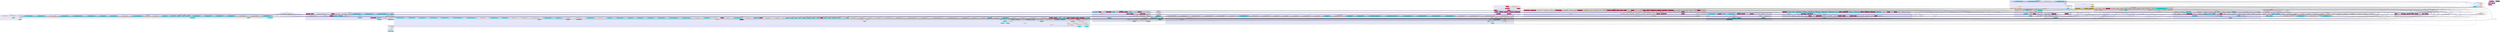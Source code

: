 digraph "Current module groupings" {
    node [margin="0.4,0.1"
         ,style=filled];
    subgraph "cluster_Database-PostgreSQL-Simple-Missing" {
        graph [label="Database.PostgreSQL.Simple.Missing"
              ,style=filled
              ,fillcolor=lavender];
        1 [label="Data: T"
          ,shape=box3d
          ,fillcolor=cyan
          ,style="filled,solid"];
        2 [label=interval
          ,shape=box
          ,fillcolor=bisque
          ,style="filled,solid"];
        3 [label=intervalSeconds
          ,shape=box
          ,fillcolor=bisque
          ,style="filled,solid"];
        4 [label=seconds
          ,shape=box
          ,fillcolor=bisque
          ,style="filled,solid"];
        5 [label=twoDigits
          ,shape=box
          ,fillcolor=cyan
          ,style="filled,solid"];
    }
    subgraph "cluster_LIO-Missing" {
        graph [label="LIO.Missing"
              ,style=filled
              ,fillcolor=lavender];
        6 [label=dcBottom
          ,shape=box
          ,fillcolor=cyan
          ,style="filled,solid"];
        7 [label=dcTop
          ,shape=box
          ,fillcolor=cyan
          ,style="filled,solid"];
        8 [label=guardWriteOk
          ,shape=box
          ,fillcolor=bisque
          ,style="filled,solid"];
        9 [label=tryGuardWrite
          ,shape=box
          ,fillcolor=cyan
          ,style="filled,solid"];
        10 [label=tryTaint
           ,shape=box
           ,fillcolor=cyan
           ,style="filled,solid"];
    }
    subgraph "cluster_Paths-TH" {
        graph [label="Paths.TH"
              ,style=filled
              ,fillcolor=lavender];
        11 [label=exceptToMaybe
           ,shape=box
           ,fillcolor=crimson
           ,style="filled,solid"];
        12 [label=getPackageSourceRoot
           ,shape=box
           ,fillcolor=crimson
           ,style="filled,solid"];
        13 [label=perhaps
           ,shape=box
           ,fillcolor=crimson
           ,style="filled,solid"];
        14 [label=toShellVarName
           ,shape=box
           ,fillcolor=crimson
           ,style="filled,solid"];
    }
    subgraph "cluster_System-Log-Missing" {
        graph [label="System.Log.Missing"
              ,style=filled
              ,fillcolor=lavender];
        15 [label="Data: Prio"
           ,shape=box3d
           ,fillcolor=cyan
           ,style="filled,solid"];
        16 [label=announceAction
           ,shape=box
           ,fillcolor=bisque
           ,style="filled,solid"];
        18 [label=logger
           ,shape=box
           ,fillcolor=bisque
           ,style="filled,solid"];
        19 [label=loggerName
           ,shape=box
           ,fillcolor=cyan
           ,style="filled,solid"];
        20 [label="Class: FromJSON, Data: Prio"
           ,shape=octagon
           ,fillcolor=bisque
           ,style="filled,solid"];
        21 [label="Class: ToJSON, Data: Prio"
           ,shape=octagon
           ,fillcolor=bisque
           ,style="filled,solid"];
    }
    subgraph cluster_Thentos {
        graph [label=Thentos
              ,style=filled
              ,fillcolor=lavender];
        22 [label=autocreateMissingServices
           ,shape=box
           ,fillcolor=goldenrod
           ,style="filled,solid"];
        23 [label=createConnPoolAndInitDb
           ,shape=box
           ,fillcolor=goldenrod
           ,style="filled,solid"];
        24 [label=createDefaultUser
           ,shape=box
           ,fillcolor=goldenrod
           ,style="filled,solid"];
        25 [label=main
           ,shape=box
           ,fillcolor=gold
           ,style="filled,solid"];
        26 [label=makeMain
           ,shape=box
           ,fillcolor=goldenrod
           ,style="filled,solid"];
        27 [label=runGcLoop
           ,shape=box
           ,fillcolor=bisque
           ,style="filled,solid"];
    }
    subgraph "cluster_Thentos-Action" {
        graph [label="Thentos.Action"
              ,style=filled
              ,fillcolor=lavender];
        28 [label=_changePasswordUnconditionally
           ,shape=box
           ,fillcolor=khaki
           ,style="filled,solid"];
        29 [label=_lookupThentosSession
           ,shape=box
           ,fillcolor=khaki
           ,style="filled,solid"];
        30 [label=_lookupUser
           ,shape=box
           ,fillcolor=khaki
           ,style="filled,solid"];
        31 [label=_lookupUserCheckPassword
           ,shape=box
           ,fillcolor=khaki
           ,style="filled,solid"];
        32 [label=_serviceSessionUser
           ,shape=box
           ,fillcolor=khaki
           ,style="filled,solid"];
        33 [label=_startThentosSessionByAgent
           ,shape=box
           ,fillcolor=khaki
           ,style="filled,solid"];
        34 [label=_thentosSessionAndUserIdByToken
           ,shape=box
           ,fillcolor=khaki
           ,style="filled,solid"];
        35 [label=addContext
           ,shape=box
           ,fillcolor=bisque
           ,style="filled,solid"];
        36 [label=addGroupToGroup
           ,shape=box
           ,fillcolor=crimson
           ,style="filled,solid"];
        37 [label=addPasswordResetToken
           ,shape=box
           ,fillcolor=bisque
           ,style="filled,solid"];
        38 [label=addPersona
           ,shape=box
           ,fillcolor=crimson
           ,style="filled,solid"];
        39 [label=addPersonaToGroup
           ,shape=box
           ,fillcolor=crimson
           ,style="filled,solid"];
        40 [label=addService
           ,shape=box
           ,fillcolor=bisque
           ,style="filled,solid"];
        41 [label=addServicePrim
           ,shape=box
           ,fillcolor=bisque
           ,style="filled,solid"];
        42 [label=addServiceRegistration
           ,shape=box
           ,fillcolor=bisque
           ,style="filled,solid"];
        43 [label=addUnconfirmedUser
           ,shape=box
           ,fillcolor=bisque
           ,style="filled,solid"];
        44 [label=addUser
           ,shape=box
           ,fillcolor=bisque
           ,style="filled,solid"];
        45 [label=agentRoles
           ,shape=box
           ,fillcolor=bisque
           ,style="filled,solid"];
        46 [label=allServiceIds
           ,shape=box
           ,fillcolor=bisque
           ,style="filled,solid"];
        47 [label=assignRole
           ,shape=box
           ,fillcolor=bisque
           ,style="filled,solid"];
        48 [label="autocreateServiceIfMissing'P"
           ,shape=box
           ,fillcolor=bisque
           ,style="filled,solid"];
        49 [label=changePassword
           ,shape=box
           ,fillcolor=bisque
           ,style="filled,solid"];
        50 [label=collectGarbage
           ,shape=box
           ,fillcolor=bisque
           ,style="filled,solid"];
        51 [label=confirmNewUser
           ,shape=box
           ,fillcolor=bisque
           ,style="filled,solid"];
        52 [label=confirmUserEmailChange
           ,shape=box
           ,fillcolor=bisque
           ,style="filled,solid"];
        53 [label=contextsForService
           ,shape=box
           ,fillcolor=bisque
           ,style="filled,solid"];
        54 [label=defaultSessionTimeout
           ,shape=box
           ,fillcolor=bisque
           ,style="filled,solid"];
        55 [label=deleteContext
           ,shape=box
           ,fillcolor=crimson
           ,style="filled,solid"];
        56 [label=deletePersona
           ,shape=box
           ,fillcolor=crimson
           ,style="filled,solid"];
        57 [label=deleteService
           ,shape=box
           ,fillcolor=bisque
           ,style="filled,solid"];
        58 [label=deleteUser
           ,shape=box
           ,fillcolor=bisque
           ,style="filled,solid"];
        59 [label=dropServiceRegistration
           ,shape=box
           ,fillcolor=crimson
           ,style="filled,solid"];
        60 [label=endServiceSession
           ,shape=box
           ,fillcolor=bisque
           ,style="filled,solid"];
        61 [label=endThentosSession
           ,shape=box
           ,fillcolor=bisque
           ,style="filled,solid"];
        62 [label=existsServiceSession
           ,shape=box
           ,fillcolor=bisque
           ,style="filled,solid"];
        63 [label=existsThentosSession
           ,shape=box
           ,fillcolor=bisque
           ,style="filled,solid"];
        64 [label=findPersona
           ,shape=box
           ,fillcolor=crimson
           ,style="filled,solid"];
        65 [label=freshCaptchaId
           ,shape=box
           ,fillcolor=crimson
           ,style="filled,solid"];
        66 [label=freshConfirmationToken
           ,shape=box
           ,fillcolor=bisque
           ,style="filled,solid"];
        67 [label=freshPasswordResetToken
           ,shape=box
           ,fillcolor=bisque
           ,style="filled,solid"];
        68 [label=freshRandom20
           ,shape=box
           ,fillcolor=crimson
           ,style="filled,solid"];
        69 [label=freshRandomName
           ,shape=box
           ,fillcolor=bisque
           ,style="filled,solid"];
        70 [label=freshServiceId
           ,shape=box
           ,fillcolor=bisque
           ,style="filled,solid"];
        71 [label=freshServiceKey
           ,shape=box
           ,fillcolor=bisque
           ,style="filled,solid"];
        72 [label=freshServiceSessionToken
           ,shape=box
           ,fillcolor=bisque
           ,style="filled,solid"];
        73 [label=freshSessionToken
           ,shape=box
           ,fillcolor=bisque
           ,style="filled,solid"];
        74 [label=getServiceSessionMetadata
           ,shape=box
           ,fillcolor=bisque
           ,style="filled,solid"];
        75 [label=lookupConfirmedUser
           ,shape=box
           ,fillcolor=bisque
           ,style="filled,solid"];
        76 [label=lookupConfirmedUserByEmail
           ,shape=box
           ,fillcolor=crimson
           ,style="filled,solid"];
        77 [label=lookupConfirmedUserByName
           ,shape=box
           ,fillcolor=crimson
           ,style="filled,solid"];
        78 [label=lookupService
           ,shape=box
           ,fillcolor=bisque
           ,style="filled,solid"];
        79 [label=lookupServiceSession
           ,shape=box
           ,fillcolor=bisque
           ,style="filled,solid"];
        80 [label=lookupThentosSession
           ,shape=box
           ,fillcolor=bisque
           ,style="filled,solid"];
        81 [label=makeCaptcha
           ,shape=box
           ,fillcolor=crimson
           ,style="filled,solid"];
        82 [label=personaGroups
           ,shape=box
           ,fillcolor=crimson
           ,style="filled,solid"];
        83 [label=registerPersonaWithContext
           ,shape=box
           ,fillcolor=crimson
           ,style="filled,solid"];
        84 [label=removeGroupFromGroup
           ,shape=box
           ,fillcolor=crimson
           ,style="filled,solid"];
        85 [label=removePersonaFromGroup
           ,shape=box
           ,fillcolor=crimson
           ,style="filled,solid"];
        86 [label=requestUserEmailChange
           ,shape=box
           ,fillcolor=bisque
           ,style="filled,solid"];
        87 [label=resetPassword
           ,shape=box
           ,fillcolor=bisque
           ,style="filled,solid"];
        88 [label=serviceNamesFromThentosSession
           ,shape=box
           ,fillcolor=bisque
           ,style="filled,solid"];
        89 [label=solveCaptcha
           ,shape=box
           ,fillcolor=crimson
           ,style="filled,solid"];
        90 [label=startServiceSession
           ,shape=box
           ,fillcolor=bisque
           ,style="filled,solid"];
        91 [label=startThentosSessionByServiceId
           ,shape=box
           ,fillcolor=bisque
           ,style="filled,solid"];
        92 [label=startThentosSessionByUserEmail
           ,shape=box
           ,fillcolor=crimson
           ,style="filled,solid"];
        93 [label=startThentosSessionByUserId
           ,shape=box
           ,fillcolor=bisque
           ,style="filled,solid"];
        94 [label=startThentosSessionByUserName
           ,shape=box
           ,fillcolor=bisque
           ,style="filled,solid"];
        95 [label=unassignRole
           ,shape=box
           ,fillcolor=crimson
           ,style="filled,solid"];
        96 [label=unregisterPersonaFromContext
           ,shape=box
           ,fillcolor=crimson
           ,style="filled,solid"];
        97 [label=validateThentosUserSession
           ,shape=box
           ,fillcolor=crimson
           ,style="filled,solid"];
    }
    subgraph "cluster_Thentos-Action-Core" {
        graph [label="Thentos.Action.Core"
              ,style=filled
              ,fillcolor=lavender];
        98 [label="Data: Action"
           ,shape=box3d
           ,fillcolor=cyan
           ,style="filled,solid"];
        99 [label="Data: ActionError"
           ,shape=box3d
           ,fillcolor=cyan
           ,style="filled,solid"];
        102 [label="Data: ActionState"
            ,shape=box3d
            ,fillcolor=cyan
            ,style="filled,solid"];
        103 [label="accessRightsByAgent'P"
            ,shape=box
            ,fillcolor=bisque
            ,style="filled,solid"];
        104 [label="accessRightsByThentosSession'P"
            ,shape=box
            ,fillcolor=bisque
            ,style="filled,solid"];
        107 [label="genRandomBytes'P"
            ,shape=box
            ,fillcolor=bisque
            ,style="filled,solid"];
        108 [label="getConfig'P"
            ,shape=box
            ,fillcolor=bisque
            ,style="filled,solid"];
        109 [label="getCurrentTime'P"
            ,shape=box
            ,fillcolor=crimson
            ,style="filled,solid"];
        110 [label="grantAccessRights'P"
            ,shape=box
            ,fillcolor=bisque
            ,style="filled,solid"];
        111 [label=guardWriteMsg
            ,shape=box
            ,fillcolor=bisque
            ,style="filled,solid"];
        112 [label="hashServiceKey'P"
            ,shape=box
            ,fillcolor=cyan
            ,style="filled,solid"];
        113 [label="hashUserPass'P"
            ,shape=box
            ,fillcolor=cyan
            ,style="filled,solid"];
        114 [label="Class: MonadLIO, Data: DCLabel (Action e s)"
            ,shape=octagon
            ,fillcolor=bisque
            ,style="filled,solid"];
        115 [label="logIfError'P"
            ,shape=box
            ,fillcolor=crimson
            ,style="filled,solid"];
        116 [label="logger'P"
            ,shape=box
            ,fillcolor=bisque
            ,style="filled,solid"];
        117 [label="makeUserFromFormData'P"
            ,shape=box
            ,fillcolor=cyan
            ,style="filled,solid"];
        118 [label="query'P"
            ,shape=box
            ,fillcolor=bisque
            ,style="filled,solid"];
        119 [label="renderTextTemplate'P"
            ,shape=box
            ,fillcolor=crimson
            ,style="filled,solid"];
        120 [label=runAction
            ,shape=box
            ,fillcolor=crimson
            ,style="filled,solid"];
        121 [label=runActionAsAgent
            ,shape=box
            ,fillcolor=crimson
            ,style="filled,solid"];
        122 [label=runActionAsAgentE
            ,shape=box
            ,fillcolor=crimson
            ,style="filled,solid"];
        123 [label=runActionE
            ,shape=box
            ,fillcolor=bisque
            ,style="filled,solid"];
        124 [label=runActionInThentosSession
            ,shape=box
            ,fillcolor=crimson
            ,style="filled,solid"];
        125 [label=runActionInThentosSessionE
            ,shape=box
            ,fillcolor=crimson
            ,style="filled,solid"];
        126 [label=runActionWithClearance
            ,shape=box
            ,fillcolor=bisque
            ,style="filled,solid"];
        127 [label=runActionWithClearanceE
            ,shape=box
            ,fillcolor=bisque
            ,style="filled,solid"];
        128 [label=runActionWithPrivs
            ,shape=box
            ,fillcolor=bisque
            ,style="filled,solid"];
        129 [label=runActionWithPrivsE
            ,shape=box
            ,fillcolor=bisque
            ,style="filled,solid"];
        130 [label="sendMail'P"
            ,shape=box
            ,fillcolor=bisque
            ,style="filled,solid"];
        131 [label=taintMsg
            ,shape=box
            ,fillcolor=bisque
            ,style="filled,solid"];
    }
    subgraph "cluster_Thentos-Action-SimpleAuth" {
        graph [label="Thentos.Action.SimpleAuth"
              ,style=filled
              ,fillcolor=lavender];
        132 [label="Data: UnsafeAction"
            ,shape=box3d
            ,fillcolor=cyan
            ,style="filled,solid"];
        133 [label=assertAuth
            ,shape=box
            ,fillcolor=bisque
            ,style="filled,solid"];
        135 [label=guardedUnsafeAction
            ,shape=box
            ,fillcolor=crimson
            ,style="filled,solid"];
        136 [label=hasAgent
            ,shape=box
            ,fillcolor=bisque
            ,style="filled,solid"];
        137 [label=hasRole
            ,shape=box
            ,fillcolor=bisque
            ,style="filled,solid"];
        138 [label=hasServiceId
            ,shape=box
            ,fillcolor=bisque
            ,style="filled,solid"];
        139 [label=hasUserId
            ,shape=box
            ,fillcolor=bisque
            ,style="filled,solid"];
        140 [label=unsafeAction
            ,shape=box
            ,fillcolor=bisque
            ,style="filled,solid"];
    }
    subgraph "cluster_Thentos-Action-Unsafe" {
        graph [label="Thentos.Action.Unsafe"
              ,style=filled
              ,fillcolor=lavender];
        141 [label=genRandomBytes
            ,shape=box
            ,fillcolor=crimson
            ,style="filled,solid"];
        142 [label=getConfig
            ,shape=box
            ,fillcolor=bisque
            ,style="filled,solid"];
        143 [label=getCurrentTime
            ,shape=box
            ,fillcolor=crimson
            ,style="filled,solid"];
        144 [label=hashServiceKey
            ,shape=box
            ,fillcolor=crimson
            ,style="filled,solid"];
        145 [label=hashUserPass
            ,shape=box
            ,fillcolor=crimson
            ,style="filled,solid"];
        146 [label=logIfError
            ,shape=box
            ,fillcolor=crimson
            ,style="filled,solid"];
        147 [label=logger
            ,shape=box
            ,fillcolor=bisque
            ,style="filled,solid"];
        148 [label=makeUserFromFormData
            ,shape=box
            ,fillcolor=crimson
            ,style="filled,solid"];
        149 [label=query
            ,shape=box
            ,fillcolor=crimson
            ,style="filled,solid"];
        150 [label=sendMail
            ,shape=box
            ,fillcolor=bisque
            ,style="filled,solid"];
    }
    subgraph "cluster_Thentos-Backend-Api-Auth" {
        graph [label="Thentos.Backend.Api.Auth"
              ,style=filled
              ,fillcolor=lavender];
        151 [label="Class: HasServer, Data: (ThentosAuth :> sub)"
            ,shape=octagon
            ,fillcolor=bisque
            ,style="filled,solid"];
        152 [label="Class: HasLink, Data: (ThentosAuth :> sub)"
            ,shape=octagon
            ,fillcolor=cyan
            ,style="filled,solid"];
    }
    subgraph "cluster_Thentos-Backend-Api-Docs-Common" {
        graph [label="Thentos.Backend.Api.Docs.Common"
              ,style=filled
              ,fillcolor=lavender];
        153 [label="Class: HasDocs, Data: (Post200 cts a)"
            ,shape=octagon
            ,fillcolor=bisque
            ,style="filled,solid"];
        154 [label="Class: HasDocs, Data: (ThentosAssertHeaders :> sublayout)"
            ,shape=octagon
            ,fillcolor=bisque
            ,style="filled,solid"];
        155 [label="Class: HasDocs, Data: (ThentosAuth :> sublayout)"
            ,shape=octagon
            ,fillcolor=bisque
            ,style="filled,solid"];
        156 [label="Class: GenerateList, Data: (a -> Foreign.Req)"
            ,shape=octagon
            ,fillcolor=cyan
            ,style="filled,solid"];
        157 [label="Class: HasDocExtras"
            ,shape=doubleoctagon
            ,fillcolor=bisque
            ,style="filled,solid"];
        164 [label=hackTogetherSomeReasonableOrder
            ,shape=box
            ,fillcolor=cyan
            ,style="filled,solid"];
        165 [label="Class: MimeRender, Data: PlainText Docs.API"
            ,shape=octagon
            ,fillcolor=bisque
            ,style="filled,solid"];
        166 [label=pprintAction
            ,shape=box
            ,fillcolor=cyan
            ,style="filled,solid"];
        167 [label=pprintJson
            ,shape=box
            ,fillcolor=cyan
            ,style="filled,solid"];
        168 [label=prettyMimeRender
            ,shape=box
            ,fillcolor=bisque
            ,style="filled,solid"];
        169 [label="prettyMimeRender'"
            ,shape=box
            ,fillcolor=bisque
            ,style="filled,solid"];
        170 [label=restDocs
            ,shape=box
            ,fillcolor=bisque
            ,style="filled,solid"];
        171 [label=restDocsJs
            ,shape=box
            ,fillcolor=bisque
            ,style="filled,solid"];
        172 [label=restDocsMd
            ,shape=box
            ,fillcolor=bisque
            ,style="filled,solid"];
        173 [label=restDocsNg
            ,shape=box
            ,fillcolor=bisque
            ,style="filled,solid"];
        174 [label=restDocsPurs
            ,shape=box
            ,fillcolor=bisque
            ,style="filled,solid"];
        175 [label=restDocsPursUtilJS
            ,shape=box
            ,fillcolor=bisque
            ,style="filled,solid"];
        176 [label=restDocsPursUtilPurs
            ,shape=box
            ,fillcolor=bisque
            ,style="filled,solid"];
        177 [label=restDocsSource
            ,shape=box
            ,fillcolor=bisque
            ,style="filled,solid"];
        178 [label=runTokenBuilder
            ,shape=box
            ,fillcolor=bisque
            ,style="filled,solid"];
        179 [label=runTokenBuilderState
            ,shape=box
            ,fillcolor=bisque
            ,style="filled,solid"];
        180 [label="Class: ToCapture, Data: (Capture \"ModuleName\" ST)"
            ,shape=octagon
            ,fillcolor=cyan
            ,style="filled,solid"];
        181 [label="Class: ToCapture, Data: (Capture \"sid\" ServiceId)"
            ,shape=octagon
            ,fillcolor=cyan
            ,style="filled,solid"];
        182 [label="Class: ToCapture, Data: (Capture \"token\" ServiceSessionToken)"
            ,shape=octagon
            ,fillcolor=cyan
            ,style="filled,solid"];
        183 [label="Class: ToCapture, Data: (Capture \"token\" ThentosSessionToken)"
            ,shape=octagon
            ,fillcolor=cyan
            ,style="filled,solid"];
        184 [label="Class: ToCapture, Data: (Capture \"uid\" UserId)"
            ,shape=octagon
            ,fillcolor=cyan
            ,style="filled,solid"];
        185 [label="Class: ToSample, Data: Agent"
            ,shape=octagon
            ,fillcolor=bisque
            ,style="filled,solid"];
        186 [label="Class: ToSample, Data: ConfirmationToken"
            ,shape=octagon
            ,fillcolor=bisque
            ,style="filled,solid"];
        187 [label="Class: ToSample, Data: Docs.API"
            ,shape=octagon
            ,fillcolor=cyan
            ,style="filled,solid"];
        188 [label="Class: ToSample, Data: LoginFormData"
            ,shape=octagon
            ,fillcolor=bisque
            ,style="filled,solid"];
        189 [label="Class: ToSample, Data: PasswordResetToken"
            ,shape=octagon
            ,fillcolor=bisque
            ,style="filled,solid"];
        190 [label="Class: ToSample, Data: ST"
            ,shape=octagon
            ,fillcolor=cyan
            ,style="filled,solid"];
        191 [label="Class: ToSample, Data: ServiceDescription"
            ,shape=octagon
            ,fillcolor=cyan
            ,style="filled,solid"];
        192 [label="Class: ToSample, Data: ServiceId"
            ,shape=octagon
            ,fillcolor=bisque
            ,style="filled,solid"];
        193 [label="Class: ToSample, Data: ServiceKey"
            ,shape=octagon
            ,fillcolor=bisque
            ,style="filled,solid"];
        194 [label="Class: ToSample, Data: ServiceName"
            ,shape=octagon
            ,fillcolor=cyan
            ,style="filled,solid"];
        195 [label="Class: ToSample, Data: ServiceSessionMetadata"
            ,shape=octagon
            ,fillcolor=bisque
            ,style="filled,solid"];
        196 [label="Class: ToSample, Data: ServiceSessionToken"
            ,shape=octagon
            ,fillcolor=bisque
            ,style="filled,solid"];
        197 [label="Class: ToSample, Data: ThentosSessionToken"
            ,shape=octagon
            ,fillcolor=bisque
            ,style="filled,solid"];
        198 [label="Class: ToSample, Data: UserEmail"
            ,shape=octagon
            ,fillcolor=bisque
            ,style="filled,solid"];
        199 [label="Class: ToSample, Data: UserFormData"
            ,shape=octagon
            ,fillcolor=bisque
            ,style="filled,solid"];
        200 [label="Class: ToSample, Data: UserId"
            ,shape=octagon
            ,fillcolor=bisque
            ,style="filled,solid"];
        201 [label="Class: ToSample, Data: UserName"
            ,shape=octagon
            ,fillcolor=bisque
            ,style="filled,solid"];
        202 [label="Class: ToSample, Data: UserPass"
            ,shape=octagon
            ,fillcolor=bisque
            ,style="filled,solid"];
    }
    subgraph "cluster_Thentos-Backend-Api-Docs-Proxy" {
        graph [label="Thentos.Backend.Api.Docs.Proxy"
              ,style=filled
              ,fillcolor=lavender];
        203 [label="Class: HasDocs, Data: (sublayout :<|> ServiceProxy)"
            ,shape=octagon
            ,fillcolor=bisque
            ,style="filled,solid"];
        204 [label="Class: HasForeign, Data: ServiceProxy"
            ,shape=octagon
            ,fillcolor=cyan
            ,style="filled,solid"];
    }
    subgraph "cluster_Thentos-Backend-Api-Proxy" {
        graph [label="Thentos.Backend.Api.Proxy"
              ,style=filled
              ,fillcolor=lavender];
        205 [label="Data: ProxyAdapter"
            ,shape=box3d
            ,fillcolor=crimson
            ,style="filled,solid"];
        206 [label="Data: RqMod"
            ,shape=box3d
            ,fillcolor=crimson
            ,style="filled,solid"];
        207 [label=createCustomHeaders
            ,shape=box
            ,fillcolor=crimson
            ,style="filled,solid"];
        208 [label=defaultProxyAdapter
            ,shape=box
            ,fillcolor=crimson
            ,style="filled,solid"];
        209 [label=defaultRenderUser
            ,shape=box
            ,fillcolor=crimson
            ,style="filled,solid"];
        210 [label=err500onExc
            ,shape=box
            ,fillcolor=crimson
            ,style="filled,solid"];
        211 [label=findDefaultServiceIdAndTarget
            ,shape=box
            ,fillcolor=crimson
            ,style="filled,solid"];
        212 [label=findTargetForServiceId
            ,shape=box
            ,fillcolor=crimson
            ,style="filled,solid"];
        213 [label=getRqMod
            ,shape=box
            ,fillcolor=crimson
            ,style="filled,solid"];
        214 [label=prepareReq
            ,shape=box
            ,fillcolor=crimson
            ,style="filled,solid"];
        218 [label=reverseProxyHandler
            ,shape=box
            ,fillcolor=crimson
            ,style="filled,solid"];
        219 [label="Class: HasServer, Data: ServiceProxy"
            ,shape=octagon
            ,fillcolor=bisque
            ,style="filled,solid"];
        220 [label=serviceProxy
            ,shape=box
            ,fillcolor=crimson
            ,style="filled,solid"];
    }
    subgraph "cluster_Thentos-Backend-Api-Purescript" {
        graph [label="Thentos.Backend.Api.Purescript"
              ,style=filled
              ,fillcolor=lavender];
        221 [label=api
            ,shape=box
            ,fillcolor=bisque
            ,style="filled,solid"];
        222 [label="api'"
            ,shape=box
            ,fillcolor=cyan
            ,style="filled,solid"];
    }
    subgraph "cluster_Thentos-Backend-Api-Simple" {
        graph [label="Thentos.Backend.Api.Simple"
              ,style=filled
              ,fillcolor=lavender];
        223 [label=api
            ,shape=box
            ,fillcolor=bisque
            ,style="filled,solid"];
        224 [label="Class: HasForeign, Data: (Post200 '[JSON] a)"
            ,shape=octagon
            ,fillcolor=cyan
            ,style="filled,solid"];
        225 [label="Class: HasForeign, Data: (ThentosAssertHeaders :> sub)"
            ,shape=octagon
            ,fillcolor=cyan
            ,style="filled,solid"];
        226 [label="Class: HasForeign, Data: (ThentosAuth :> sub)"
            ,shape=octagon
            ,fillcolor=bisque
            ,style="filled,solid"];
        227 [label="Class: HasDocExtras, Data: (RestDocs Api)"
            ,shape=octagon
            ,fillcolor=cyan
            ,style="filled,solid"];
        232 [label=runApi
            ,shape=box
            ,fillcolor=bisque
            ,style="filled,solid"];
        233 [label=serveApi
            ,shape=box
            ,fillcolor=bisque
            ,style="filled,solid"];
        234 [label=thentosBasic
            ,shape=box
            ,fillcolor=bisque
            ,style="filled,solid"];
        235 [label=thentosService
            ,shape=box
            ,fillcolor=bisque
            ,style="filled,solid"];
        236 [label=thentosServiceSession
            ,shape=box
            ,fillcolor=bisque
            ,style="filled,solid"];
        237 [label=thentosThentosSession
            ,shape=box
            ,fillcolor=bisque
            ,style="filled,solid"];
        238 [label=thentosUser
            ,shape=box
            ,fillcolor=bisque
            ,style="filled,solid"];
    }
    subgraph "cluster_Thentos-Backend-Core" {
        graph [label="Thentos.Backend.Core"
              ,style=filled
              ,fillcolor=lavender];
        239 [label="Data: CorsPolicy"
            ,shape=box3d
            ,fillcolor=crimson
            ,style="filled,solid"];
        240 [label="Data: ErrorMessage"
            ,shape=box3d
            ,fillcolor=cyan
            ,style="filled,solid"];
        241 [label="Data: ThentosHeaderName"
            ,shape=box3d
            ,fillcolor=cyan
            ,style="filled,solid"];
        245 [label=actionErrorInfo
            ,shape=box
            ,fillcolor=bisque
            ,style="filled,solid"];
        246 [label=addCacheControlHeaders
            ,shape=box
            ,fillcolor=bisque
            ,style="filled,solid"];
        247 [label=addCorsHeaders
            ,shape=box
            ,fillcolor=crimson
            ,style="filled,solid"];
        248 [label=addHeadersToResponse
            ,shape=box
            ,fillcolor=cyan
            ,style="filled,solid"];
        249 [label=badHeaders
            ,shape=box
            ,fillcolor=bisque
            ,style="filled,solid"];
        250 [label=baseActionErrorToServantErr
            ,shape=box
            ,fillcolor=bisque
            ,style="filled,solid"];
        251 [label=clearCustomHeaders
            ,shape=box
            ,fillcolor=crimson
            ,style="filled,solid"];
        252 [label=contentTypeJsonHeader
            ,shape=box
            ,fillcolor=cyan
            ,style="filled,solid"];
        256 [label=enterAction
            ,shape=box
            ,fillcolor=bisque
            ,style="filled,solid"];
        257 [label=errorInfoToServantErr
            ,shape=box
            ,fillcolor=bisque
            ,style="filled,solid"];
        259 [label=httpCachePolicy
            ,shape=box
            ,fillcolor=cyan
            ,style="filled,solid"];
        260 [label=loggerMW
            ,shape=box
            ,fillcolor=crimson
            ,style="filled,solid"];
        261 [label=lookupThentosHeader
            ,shape=box
            ,fillcolor=cyan
            ,style="filled,solid"];
        262 [label=lookupThentosHeaderService
            ,shape=box
            ,fillcolor=crimson
            ,style="filled,solid"];
        263 [label=lookupThentosHeaderSession
            ,shape=box
            ,fillcolor=bisque
            ,style="filled,solid"];
        264 [label=mkServantErr
            ,shape=box
            ,fillcolor=bisque
            ,style="filled,solid"];
        265 [label=renderThentosHeaderName
            ,shape=box
            ,fillcolor=bisque
            ,style="filled,solid"];
        266 [label="Class: HasServer, Data: (Post200 ctypes a)"
            ,shape=octagon
            ,fillcolor=cyan
            ,style="filled,solid"];
        267 [label="Class: HasServer, Data: (ThentosAssertHeaders :> subserver)"
            ,shape=octagon
            ,fillcolor=bisque
            ,style="filled,solid"];
        268 [label=runWarpWithCfg
            ,shape=box
            ,fillcolor=cyan
            ,style="filled,solid"];
        269 [label=thentosErrorInfo
            ,shape=box
            ,fillcolor=bisque
            ,style="filled,solid"];
        270 [label="Class: ToJSON, Data: ErrorMessage"
            ,shape=octagon
            ,fillcolor=bisque
            ,style="filled,solid"];
        271 [label="Class: HasLink, Data: (Post200 ctypes a)"
            ,shape=octagon
            ,fillcolor=cyan
            ,style="filled,solid"];
        272 [label="Class: HasLink, Data: (ThentosAssertHeaders :> sub)"
            ,shape=octagon
            ,fillcolor=cyan
            ,style="filled,solid"];
    }
    subgraph "cluster_Thentos-Config" {
        graph [label="Thentos.Config"
              ,style=filled
              ,fillcolor=lavender];
        273 [label="Data: HttpSchema"
            ,shape=box3d
            ,fillcolor=cyan
            ,style="filled,solid"];
        275 [label=_renderUrl
            ,shape=box
            ,fillcolor=khaki
            ,style="filled,solid"];
        276 [label=bindUrl
            ,shape=box
            ,fillcolor=bisque
            ,style="filled,solid"];
        277 [label=buildEmailAddress
            ,shape=box
            ,fillcolor=cyan
            ,style="filled,solid"];
        278 [label=configLogger
            ,shape=box
            ,fillcolor=bisque
            ,style="filled,solid"];
        279 [label=defaultAccountVerificationConfig
            ,shape=box
            ,fillcolor=cyan
            ,style="filled,solid"];
        280 [label=defaultDatabaseConfig
            ,shape=box
            ,fillcolor=cyan
            ,style="filled,solid"];
        281 [label=defaultMailConfig
            ,shape=box
            ,fillcolor=bisque
            ,style="filled,solid"];
        282 [label=defaultSmtpConfig
            ,shape=box
            ,fillcolor=cyan
            ,style="filled,solid"];
        283 [label=defaultThentosConfig
            ,shape=box
            ,fillcolor=bisque
            ,style="filled,solid"];
        284 [label=exposeUrl
            ,shape=box
            ,fillcolor=bisque
            ,style="filled,solid"];
        285 [label=extractTargetUrl
            ,shape=box
            ,fillcolor=crimson
            ,style="filled,solid"];
        286 [label=getBackendConfig
            ,shape=box
            ,fillcolor=crimson
            ,style="filled,solid"];
        287 [label=getConfig
            ,shape=box
            ,fillcolor=bisque
            ,style="filled,solid"];
        288 [label=getDefaultUser
            ,shape=box
            ,fillcolor=bisque
            ,style="filled,solid"];
        289 [label=getFrontendConfig
            ,shape=box
            ,fillcolor=crimson
            ,style="filled,solid"];
        290 [label=getProxyConfigMap
            ,shape=box
            ,fillcolor=bisque
            ,style="filled,solid"];
        291 [label=getUserData
            ,shape=box
            ,fillcolor=bisque
            ,style="filled,solid"];
        292 [label="Class: FromJSON, Data: HttpSchema"
            ,shape=octagon
            ,fillcolor=cyan
            ,style="filled,solid"];
        293 [label=printConfigUsage
            ,shape=box
            ,fillcolor=crimson
            ,style="filled,solid"];
        294 [label="Class: Show, Data: HttpSchema"
            ,shape=octagon
            ,fillcolor=bisque
            ,style="filled,solid"];
        295 [label="Class: ToJSON, Data: HttpSchema"
            ,shape=octagon
            ,fillcolor=cyan
            ,style="filled,solid"];
    }
    subgraph "cluster_Thentos-Frontend" {
        graph [label="Thentos.Frontend"
              ,style=filled
              ,fillcolor=lavender];
        296 [label=frontendH
            ,shape=box
            ,fillcolor=bisque
            ,style="filled,solid"];
        297 [label=runFrontend
            ,shape=box
            ,fillcolor=bisque
            ,style="filled,solid"];
        298 [label=serviceH
            ,shape=box
            ,fillcolor=bisque
            ,style="filled,solid"];
        299 [label=staticContent
            ,shape=box
            ,fillcolor=cyan
            ,style="filled,solid"];
        300 [label=userH
            ,shape=box
            ,fillcolor=bisque
            ,style="filled,solid"];
    }
    subgraph "cluster_Thentos-Frontend-Handlers" {
        graph [label="Thentos.Frontend.Handlers"
              ,style=filled
              ,fillcolor=lavender];
        301 [label=dashboardH
            ,shape=box
            ,fillcolor=bisque
            ,style="filled,solid"];
        302 [label=defaultUserRoles
            ,shape=box
            ,fillcolor=bisque
            ,style="filled,solid"];
        303 [label=disableCaching
            ,shape=box
            ,fillcolor=bisque
            ,style="filled,solid"];
        304 [label=emailUpdateConfirmH
            ,shape=box
            ,fillcolor=bisque
            ,style="filled,solid"];
        305 [label=emailUpdateH
            ,shape=box
            ,fillcolor=bisque
            ,style="filled,solid"];
        306 [label=formH
            ,shape=box
            ,fillcolor=cyan
            ,style="filled,solid"];
        307 [label=passwordUpdateH
            ,shape=box
            ,fillcolor=bisque
            ,style="filled,solid"];
        308 [label=redirectToDashboardOrService
            ,shape=box
            ,fillcolor=bisque
            ,style="filled,solid"];
        309 [label=resetPasswordH
            ,shape=box
            ,fillcolor=bisque
            ,style="filled,solid"];
        310 [label=resetPasswordRequestH
            ,shape=box
            ,fillcolor=bisque
            ,style="filled,solid"];
        311 [label="Class: HasServer, Data: (FormReqBody :> sublayout)"
            ,shape=octagon
            ,fillcolor=cyan
            ,style="filled,solid"];
        312 [label=sendPasswordResetMail
            ,shape=box
            ,fillcolor=bisque
            ,style="filled,solid"];
        313 [label=sendUserConfirmationMail
            ,shape=box
            ,fillcolor=bisque
            ,style="filled,solid"];
        314 [label=sendUserExistsMail
            ,shape=box
            ,fillcolor=crimson
            ,style="filled,solid"];
        315 [label=serviceCreateH
            ,shape=box
            ,fillcolor=bisque
            ,style="filled,solid"];
        316 [label=serviceLoginH
            ,shape=box
            ,fillcolor=bisque
            ,style="filled,solid"];
        317 [label=serviceRegisterH
            ,shape=box
            ,fillcolor=bisque
            ,style="filled,solid"];
        318 [label=userFailLogin
            ,shape=box
            ,fillcolor=bisque
            ,style="filled,solid"];
        319 [label=userFinishLogin
            ,shape=box
            ,fillcolor=bisque
            ,style="filled,solid"];
        320 [label=userLoginH
            ,shape=box
            ,fillcolor=bisque
            ,style="filled,solid"];
        321 [label=userLogoutConfirmH
            ,shape=box
            ,fillcolor=bisque
            ,style="filled,solid"];
        322 [label=userLogoutDoneH
            ,shape=box
            ,fillcolor=bisque
            ,style="filled,solid"];
        323 [label=userLogoutH
            ,shape=box
            ,fillcolor=bisque
            ,style="filled,solid"];
        324 [label=userRegisterConfirmH
            ,shape=box
            ,fillcolor=bisque
            ,style="filled,solid"];
        325 [label=userRegisterH
            ,shape=box
            ,fillcolor=bisque
            ,style="filled,solid"];
    }
    subgraph "cluster_Thentos-Frontend-Handlers-Combinators" {
        graph [label="Thentos.Frontend.Handlers.Combinators"
              ,style=filled
              ,fillcolor=lavender];
        326 [label=clearAllFrontendMsgs
            ,shape=box
            ,fillcolor=cyan
            ,style="filled,solid"];
        327 [label=emailConfirmUrl
            ,shape=box
            ,fillcolor=bisque
            ,style="filled,solid"];
        328 [label=getServiceLoginState
            ,shape=box
            ,fillcolor=bisque
            ,style="filled,solid"];
        329 [label=liftU
            ,shape=box
            ,fillcolor=bisque
            ,style="filled,solid"];
        330 [label=loggerF
            ,shape=box
            ,fillcolor=bisque
            ,style="filled,solid"];
        331 [label=loggerU
            ,shape=box
            ,fillcolor=bisque
            ,style="filled,solid"];
        332 [label=popServiceLoginState
            ,shape=box
            ,fillcolor=cyan
            ,style="filled,solid"];
        333 [label="redirect'"
            ,shape=box
            ,fillcolor=bisque
            ,style="filled,solid"];
        334 [label=redirectRR
            ,shape=box
            ,fillcolor=bisque
            ,style="filled,solid"];
        335 [label=redirectURI
            ,shape=box
            ,fillcolor=crimson
            ,style="filled,solid"];
        336 [label=renderDashboard
            ,shape=box
            ,fillcolor=bisque
            ,style="filled,solid"];
        337 [label="renderDashboard'"
            ,shape=box
            ,fillcolor=bisque
            ,style="filled,solid"];
        338 [label=runAsUser
            ,shape=box
            ,fillcolor=cyan
            ,style="filled,solid"];
        339 [label=runAsUserOrLogin
            ,shape=box
            ,fillcolor=bisque
            ,style="filled,solid"];
        340 [label=sendFrontendMsg
            ,shape=box
            ,fillcolor=bisque
            ,style="filled,solid"];
        341 [label=sendFrontendMsgs
            ,shape=box
            ,fillcolor=bisque
            ,style="filled,solid"];
        342 [label=setTab
            ,shape=box
            ,fillcolor=cyan
            ,style="filled,solid"];
        343 [label=showPageWithMessages
            ,shape=box
            ,fillcolor=bisque
            ,style="filled,solid"];
    }
    subgraph "cluster_Thentos-Frontend-Pages" {
        graph [label="Thentos.Frontend.Pages"
              ,style=filled
              ,fillcolor=lavender];
        344 [label=basePagelet
            ,shape=box
            ,fillcolor=bisque
            ,style="filled,solid"];
        345 [label="basePagelet'"
            ,shape=box
            ,fillcolor=cyan
            ,style="filled,solid"];
        346 [label=confirmationMailSentBody
            ,shape=box
            ,fillcolor=cyan
            ,style="filled,solid"];
        347 [label=confirmationMailSentPage
            ,shape=box
            ,fillcolor=bisque
            ,style="filled,solid"];
        348 [label=confirmationMailSentSnippet
            ,shape=box
            ,fillcolor=crimson
            ,style="filled,solid"];
        349 [label=csrfProofForm
            ,shape=box
            ,fillcolor=cyan
            ,style="filled,solid"];
        350 [label=dashboardPagelet
            ,shape=box
            ,fillcolor=bisque
            ,style="filled,solid"];
        351 [label=emailUpdateForm
            ,shape=box
            ,fillcolor=bisque
            ,style="filled,solid"];
        352 [label=emailUpdateSnippet
            ,shape=box
            ,fillcolor=bisque
            ,style="filled,solid"];
        353 [label=errorHtml
            ,shape=box
            ,fillcolor=cyan
            ,style="filled,solid"];
        354 [label=errorPage
            ,shape=box
            ,fillcolor=bisque
            ,style="filled,solid"];
        355 [label=errorPagelet
            ,shape=box
            ,fillcolor=crimson
            ,style="filled,solid"];
        356 [label=notFoundPage
            ,shape=box
            ,fillcolor=bisque
            ,style="filled,solid"];
        357 [label=passwordUpdateForm
            ,shape=box
            ,fillcolor=bisque
            ,style="filled,solid"];
        358 [label=passwordUpdateSnippet
            ,shape=box
            ,fillcolor=bisque
            ,style="filled,solid"];
        359 [label=permissionDeniedPage
            ,shape=box
            ,fillcolor=bisque
            ,style="filled,solid"];
        360 [label=resetPasswordForm
            ,shape=box
            ,fillcolor=bisque
            ,style="filled,solid"];
        361 [label=resetPasswordPage
            ,shape=box
            ,fillcolor=bisque
            ,style="filled,solid"];
        362 [label=resetPasswordRequestForm
            ,shape=box
            ,fillcolor=bisque
            ,style="filled,solid"];
        363 [label=resetPasswordRequestPage
            ,shape=box
            ,fillcolor=bisque
            ,style="filled,solid"];
        364 [label=resetPasswordRequestedPage
            ,shape=box
            ,fillcolor=bisque
            ,style="filled,solid"];
        365 [label=serviceCreateForm
            ,shape=box
            ,fillcolor=bisque
            ,style="filled,solid"];
        366 [label=serviceCreateSnippet
            ,shape=box
            ,fillcolor=bisque
            ,style="filled,solid"];
        367 [label=serviceRegisterForm
            ,shape=box
            ,fillcolor=cyan
            ,style="filled,solid"];
        368 [label=serviceRegisterPage
            ,shape=box
            ,fillcolor=bisque
            ,style="filled,solid"];
        369 [label=userDisplaySnippet
            ,shape=box
            ,fillcolor=bisque
            ,style="filled,solid"];
        370 [label=userLoginForm
            ,shape=box
            ,fillcolor=bisque
            ,style="filled,solid"];
        371 [label=userLoginPage
            ,shape=box
            ,fillcolor=bisque
            ,style="filled,solid"];
        372 [label=userLogoutConfirmSnippet
            ,shape=box
            ,fillcolor=bisque
            ,style="filled,solid"];
        373 [label=userLogoutDonePage
            ,shape=box
            ,fillcolor=bisque
            ,style="filled,solid"];
        374 [label=userRegisterForm
            ,shape=box
            ,fillcolor=bisque
            ,style="filled,solid"];
        375 [label=userRegisterPage
            ,shape=box
            ,fillcolor=bisque
            ,style="filled,solid"];
        376 [label=userRegisterRequestedPage
            ,shape=box
            ,fillcolor=bisque
            ,style="filled,solid"];
        377 [label=userServicesDisplaySnippet
            ,shape=box
            ,fillcolor=cyan
            ,style="filled,solid"];
        378 [label=validateEmail
            ,shape=box
            ,fillcolor=bisque
            ,style="filled,solid"];
        379 [label=validateNonEmpty
            ,shape=box
            ,fillcolor=cyan
            ,style="filled,solid"];
        380 [label=validatePass
            ,shape=box
            ,fillcolor=cyan
            ,style="filled,solid"];
        381 [label=validatePassChange
            ,shape=box
            ,fillcolor=cyan
            ,style="filled,solid"];
    }
    subgraph "cluster_Thentos-Frontend-State" {
        graph [label="Thentos.Frontend.State"
              ,style=filled
              ,fillcolor=lavender];
        382 [label=cookieFromFSession
            ,shape=box
            ,fillcolor=cyan
            ,style="filled,solid"];
        383 [label=cookieName
            ,shape=box
            ,fillcolor=bisque
            ,style="filled,solid"];
        384 [label=cookieNameValid
            ,shape=box
            ,fillcolor=cyan
            ,style="filled,solid"];
        385 [label=cookieToFSession
            ,shape=box
            ,fillcolor=cyan
            ,style="filled,solid"];
        386 [label=crash
            ,shape=box
            ,fillcolor=bisque
            ,style="filled,solid"];
        387 [label=enterFAction
            ,shape=box
            ,fillcolor=bisque
            ,style="filled,solid"];
        388 [label=fActionServantErr
            ,shape=box
            ,fillcolor=bisque
            ,style="filled,solid"];
        389 [label=getFrontendCfg
            ,shape=box
            ,fillcolor=bisque
            ,style="filled,solid"];
        390 [label=serveFAction
            ,shape=box
            ,fillcolor=bisque
            ,style="filled,solid"];
        391 [label=setCookie
            ,shape=box
            ,fillcolor=cyan
            ,style="filled,solid"];
        392 [label=thentosSessionMiddleware
            ,shape=box
            ,fillcolor=bisque
            ,style="filled,solid"];
    }
    subgraph "cluster_Thentos-Frontend-TH" {
        graph [label="Thentos.Frontend.TH"
              ,style=filled
              ,fillcolor=lavender];
        393 [label=loadStaticContent
            ,shape=box
            ,fillcolor=crimson
            ,style="filled,solid"];
    }
    subgraph "cluster_Thentos-Frontend-Types" {
        graph [label="Thentos.Frontend.Types"
              ,style=filled
              ,fillcolor=lavender];
        394 [label="Data: DashboardTab"
            ,shape=box3d
            ,fillcolor=cyan
            ,style="filled,solid"];
        399 [label="Data: FActionError"
            ,shape=box3d
            ,fillcolor=cyan
            ,style="filled,solid"];
        405 [label="Data: FrontendMsg"
            ,shape=box3d
            ,fillcolor=cyan
            ,style="filled,solid"];
        407 [label="Data: FrontendSessionData"
            ,shape=box3d
            ,fillcolor=cyan
            ,style="filled,solid"];
        408 [label="Data: FrontendSessionLoginData"
            ,shape=box3d
            ,fillcolor=cyan
            ,style="filled,solid"];
        409 [label="Data: ServiceLoginState"
            ,shape=box3d
            ,fillcolor=cyan
            ,style="filled,solid"];
        418 [label="Class: Accept, Data: PrettyHTML"
            ,shape=octagon
            ,fillcolor=bisque
            ,style="filled,solid"];
        419 [label="Class: Accept, Data: TextCss"
            ,shape=octagon
            ,fillcolor=cyan
            ,style="filled,solid"];
        420 [label=emptyFrontendSessionData
            ,shape=box
            ,fillcolor=bisque
            ,style="filled,solid"];
        421 [label="Class: MimeRender, Data: PrettyHTML Html"
            ,shape=octagon
            ,fillcolor=bisque
            ,style="filled,solid"];
        422 [label="Class: MimeRender, Data: PrettyHTML a"
            ,shape=octagon
            ,fillcolor=bisque
            ,style="filled,solid"];
        423 [label="Class: MimeRender, Data: TextCss LBS"
            ,shape=octagon
            ,fillcolor=cyan
            ,style="filled,solid"];
        424 [label="Class: MimeRender, Data: TextCss LT"
            ,shape=octagon
            ,fillcolor=cyan
            ,style="filled,solid"];
        425 [label="Class: MimeRender, Data: TextCss SBS"
            ,shape=octagon
            ,fillcolor=cyan
            ,style="filled,solid"];
        426 [label="Class: MimeRender, Data: TextCss ST"
            ,shape=octagon
            ,fillcolor=cyan
            ,style="filled,solid"];
        427 [label="Class: MimeRender, Data: TextCss String"
            ,shape=octagon
            ,fillcolor=cyan
            ,style="filled,solid"];
        428 [label="Class: FromJSON, Data: DashboardTab"
            ,shape=octagon
            ,fillcolor=cyan
            ,style="filled,solid"];
        429 [label="Class: FromJSON, Data: FrontendMsg"
            ,shape=octagon
            ,fillcolor=cyan
            ,style="filled,solid"];
        430 [label="Class: FromJSON, Data: FrontendSessionData"
            ,shape=octagon
            ,fillcolor=cyan
            ,style="filled,solid"];
        431 [label="Class: FromJSON, Data: FrontendSessionLoginData"
            ,shape=octagon
            ,fillcolor=cyan
            ,style="filled,solid"];
        432 [label="Class: FromJSON, Data: ServiceLoginState"
            ,shape=octagon
            ,fillcolor=bisque
            ,style="filled,solid"];
        433 [label=renderHTM
            ,shape=box
            ,fillcolor=cyan
            ,style="filled,solid"];
        434 [label="Class: ToJSON, Data: DashboardTab"
            ,shape=octagon
            ,fillcolor=cyan
            ,style="filled,solid"];
        435 [label="Class: ToJSON, Data: FrontendMsg"
            ,shape=octagon
            ,fillcolor=cyan
            ,style="filled,solid"];
        436 [label="Class: ToJSON, Data: FrontendSessionData"
            ,shape=octagon
            ,fillcolor=cyan
            ,style="filled,solid"];
        437 [label="Class: ToJSON, Data: FrontendSessionLoginData"
            ,shape=octagon
            ,fillcolor=cyan
            ,style="filled,solid"];
        438 [label="Class: ToJSON, Data: ServiceLoginState"
            ,shape=octagon
            ,fillcolor=bisque
            ,style="filled,solid"];
    }
    subgraph "cluster_Thentos-Smtp" {
        graph [label="Thentos.Smtp"
              ,style=filled
              ,fillcolor=lavender];
        439 [label="Data: SendmailError"
            ,shape=box3d
            ,fillcolor=cyan
            ,style="filled,solid"];
        440 [label=checkSendmail
            ,shape=box
            ,fillcolor=bisque
            ,style="filled,solid"];
        441 [label=sendMail
            ,shape=box
            ,fillcolor=bisque
            ,style="filled,solid"];
    }
    subgraph "cluster_Thentos-Sybil-Captcha" {
        graph [label="Thentos.Sybil.Captcha"
              ,style=filled
              ,fillcolor=lavender];
        442 [label=generateCaptcha
            ,shape=box
            ,fillcolor=crimson
            ,style="filled,solid"];
    }
    subgraph "cluster_Thentos-Transaction" {
        graph [label="Thentos.Transaction"
              ,style=filled
              ,fillcolor=lavender];
        443 [label=addContext
            ,shape=box
            ,fillcolor=bisque
            ,style="filled,solid"];
        444 [label=addGroupToGroup
            ,shape=box
            ,fillcolor=crimson
            ,style="filled,solid"];
        445 [label=addPasswordResetToken
            ,shape=box
            ,fillcolor=bisque
            ,style="filled,solid"];
        446 [label=addPersona
            ,shape=box
            ,fillcolor=crimson
            ,style="filled,solid"];
        447 [label=addPersonaToGroup
            ,shape=box
            ,fillcolor=crimson
            ,style="filled,solid"];
        448 [label=addService
            ,shape=box
            ,fillcolor=cyan
            ,style="filled,solid"];
        449 [label=addUnconfirmedUser
            ,shape=box
            ,fillcolor=bisque
            ,style="filled,solid"];
        450 [label=addUnconfirmedUserPrim
            ,shape=box
            ,fillcolor=bisque
            ,style="filled,solid"];
        451 [label=addUser
            ,shape=box
            ,fillcolor=bisque
            ,style="filled,solid"];
        452 [label=addUserEmailChangeRequest
            ,shape=box
            ,fillcolor=cyan
            ,style="filled,solid"];
        453 [label=addUserPrim
            ,shape=box
            ,fillcolor=bisque
            ,style="filled,solid"];
        454 [label=agentRoles
            ,shape=box
            ,fillcolor=bisque
            ,style="filled,solid"];
        455 [label=allServiceIds
            ,shape=box
            ,fillcolor=cyan
            ,style="filled,solid"];
        456 [label=assignRole
            ,shape=box
            ,fillcolor=bisque
            ,style="filled,solid"];
        457 [label=changePassword
            ,shape=box
            ,fillcolor=bisque
            ,style="filled,solid"];
        458 [label=confirmUserEmailChange
            ,shape=box
            ,fillcolor=bisque
            ,style="filled,solid"];
        459 [label=contextsForService
            ,shape=box
            ,fillcolor=bisque
            ,style="filled,solid"];
        460 [label=deleteContext
            ,shape=box
            ,fillcolor=crimson
            ,style="filled,solid"];
        461 [label=deletePersona
            ,shape=box
            ,fillcolor=crimson
            ,style="filled,solid"];
        462 [label=deleteService
            ,shape=box
            ,fillcolor=bisque
            ,style="filled,solid"];
        463 [label=deleteUser
            ,shape=box
            ,fillcolor=bisque
            ,style="filled,solid"];
        464 [label=endServiceSession
            ,shape=box
            ,fillcolor=bisque
            ,style="filled,solid"];
        465 [label=endThentosSession
            ,shape=box
            ,fillcolor=cyan
            ,style="filled,solid"];
        466 [label=findContextId
            ,shape=box
            ,fillcolor=crimson
            ,style="filled,solid"];
        467 [label=findPersona
            ,shape=box
            ,fillcolor=crimson
            ,style="filled,solid"];
        468 [label=finishUserRegistration
            ,shape=box
            ,fillcolor=bisque
            ,style="filled,solid"];
        469 [label=garbageCollectCaptchas
            ,shape=box
            ,fillcolor=cyan
            ,style="filled,solid"];
        470 [label=garbageCollectEmailChangeTokens
            ,shape=box
            ,fillcolor=cyan
            ,style="filled,solid"];
        471 [label=garbageCollectPasswordResetTokens
            ,shape=box
            ,fillcolor=cyan
            ,style="filled,solid"];
        472 [label=garbageCollectServiceSessions
            ,shape=box
            ,fillcolor=cyan
            ,style="filled,solid"];
        473 [label=garbageCollectThentosSessions
            ,shape=box
            ,fillcolor=cyan
            ,style="filled,solid"];
        474 [label=garbageCollectUnconfirmedUsers
            ,shape=box
            ,fillcolor=cyan
            ,style="filled,solid"];
        475 [label=impossible
            ,shape=box
            ,fillcolor=cyan
            ,style="filled,solid"];
        476 [label=lookupAnyUser
            ,shape=box
            ,fillcolor=bisque
            ,style="filled,solid"];
        477 [label=lookupAnyUserByEmail
            ,shape=box
            ,fillcolor=bisque
            ,style="filled,solid"];
        478 [label=lookupConfirmedUser
            ,shape=box
            ,fillcolor=bisque
            ,style="filled,solid"];
        479 [label=lookupConfirmedUserByEmail
            ,shape=box
            ,fillcolor=crimson
            ,style="filled,solid"];
        480 [label=lookupConfirmedUserByName
            ,shape=box
            ,fillcolor=bisque
            ,style="filled,solid"];
        481 [label=lookupService
            ,shape=box
            ,fillcolor=bisque
            ,style="filled,solid"];
        482 [label=lookupServiceSession
            ,shape=box
            ,fillcolor=bisque
            ,style="filled,solid"];
        483 [label=lookupThentosSession
            ,shape=box
            ,fillcolor=bisque
            ,style="filled,solid"];
        484 [label=makeAgent
            ,shape=box
            ,fillcolor=bisque
            ,style="filled,solid"];
        485 [label=personaGroups
            ,shape=box
            ,fillcolor=crimson
            ,style="filled,solid"];
        486 [label=registerPersonaWithContext
            ,shape=box
            ,fillcolor=crimson
            ,style="filled,solid"];
        487 [label=registerUserWithService
            ,shape=box
            ,fillcolor=bisque
            ,style="filled,solid"];
        488 [label=removeGroupFromGroup
            ,shape=box
            ,fillcolor=crimson
            ,style="filled,solid"];
        489 [label=removePersonaFromGroup
            ,shape=box
            ,fillcolor=crimson
            ,style="filled,solid"];
        490 [label=resetPassword
            ,shape=box
            ,fillcolor=bisque
            ,style="filled,solid"];
        491 [label=serviceNamesFromThentosSession
            ,shape=box
            ,fillcolor=cyan
            ,style="filled,solid"];
        492 [label=solveCaptcha
            ,shape=box
            ,fillcolor=crimson
            ,style="filled,solid"];
        493 [label=startServiceSession
            ,shape=box
            ,fillcolor=cyan
            ,style="filled,solid"];
        494 [label=startThentosSession
            ,shape=box
            ,fillcolor=bisque
            ,style="filled,solid"];
        495 [label=storeCaptcha
            ,shape=box
            ,fillcolor=crimson
            ,style="filled,solid"];
        496 [label=unassignRole
            ,shape=box
            ,fillcolor=crimson
            ,style="filled,solid"];
        497 [label=unregisterPersonaFromContext
            ,shape=box
            ,fillcolor=crimson
            ,style="filled,solid"];
        498 [label=unregisterUserFromService
            ,shape=box
            ,fillcolor=crimson
            ,style="filled,solid"];
    }
    subgraph "cluster_Thentos-Types" {
        graph [label="Thentos.Types"
              ,style=filled
              ,fillcolor=lavender];
        499 [label="<//>"
            ,shape=box
            ,fillcolor=bisque
            ,style="filled,solid"];
        500 [label="Data: ThentosError"
            ,shape=box3d
            ,fillcolor=cyan
            ,style="filled,solid"];
        502 [label="Data: ByUserOrServiceId"
            ,shape=box3d
            ,fillcolor=cyan
            ,style="filled,solid"];
        504 [label="Data: CaptchaId"
            ,shape=box3d
            ,fillcolor=cyan
            ,style="filled,solid"];
        506 [label="Data: ConfirmationToken"
            ,shape=box3d
            ,fillcolor=cyan
            ,style="filled,solid"];
        508 [label="Data: Context"
            ,shape=box3d
            ,fillcolor=cyan
            ,style="filled,solid"];
        509 [label="Data: ContextDescription"
            ,shape=box3d
            ,fillcolor=crimson
            ,style="filled,solid"];
        510 [label="Data: ContextId"
            ,shape=box3d
            ,fillcolor=crimson
            ,style="filled,solid"];
        511 [label="Data: ContextName"
            ,shape=box3d
            ,fillcolor=crimson
            ,style="filled,solid"];
        513 [label="Data: Group"
            ,shape=box3d
            ,fillcolor=cyan
            ,style="filled,solid"];
        515 [label="Data: HashedSecret"
            ,shape=box3d
            ,fillcolor=cyan
            ,style="filled,solid"];
        516 [label="Data: ImageData"
            ,shape=box3d
            ,fillcolor=crimson
            ,style="filled,solid"];
        517 [label="Data: LoginFormData"
            ,shape=box3d
            ,fillcolor=cyan
            ,style="filled,solid"];
        535 [label="Data: PasswordResetToken"
            ,shape=box3d
            ,fillcolor=cyan
            ,style="filled,solid"];
        536 [label="Data: Persona"
            ,shape=box3d
            ,fillcolor=crimson
            ,style="filled,solid"];
        537 [label="Data: PersonaId"
            ,shape=box3d
            ,fillcolor=crimson
            ,style="filled,solid"];
        538 [label="Data: PersonaName"
            ,shape=box3d
            ,fillcolor=crimson
            ,style="filled,solid"];
        542 [label="Data: ProxyUri"
            ,shape=box3d
            ,fillcolor=cyan
            ,style="filled,solid"];
        543 [label="Data: Random20"
            ,shape=box3d
            ,fillcolor=crimson
            ,style="filled,solid"];
        544 [label="Data: RelRef"
            ,shape=box3d
            ,fillcolor=cyan
            ,style="filled,solid"];
        545 [label="Data: Role"
            ,shape=box3d
            ,fillcolor=cyan
            ,style="filled,solid"];
        550 [label="Data: Service"
            ,shape=box3d
            ,fillcolor=cyan
            ,style="filled,solid"];
        551 [label="Data: Agent"
            ,shape=box3d
            ,fillcolor=cyan
            ,style="filled,solid"];
        552 [label="Data: ServiceAccount"
            ,shape=box3d
            ,fillcolor=cyan
            ,style="filled,solid"];
        554 [label="Data: ServiceDescription"
            ,shape=box3d
            ,fillcolor=cyan
            ,style="filled,solid"];
        555 [label="Data: ServiceId"
            ,shape=box3d
            ,fillcolor=cyan
            ,style="filled,solid"];
        556 [label="Data: ServiceKey"
            ,shape=box3d
            ,fillcolor=cyan
            ,style="filled,solid"];
        557 [label="Data: ServiceName"
            ,shape=box3d
            ,fillcolor=cyan
            ,style="filled,solid"];
        558 [label="Data: ServiceSession"
            ,shape=box3d
            ,fillcolor=cyan
            ,style="filled,solid"];
        559 [label="Data: ServiceSessionMetadata"
            ,shape=box3d
            ,fillcolor=cyan
            ,style="filled,solid"];
        560 [label="Data: ServiceSessionToken"
            ,shape=box3d
            ,fillcolor=cyan
            ,style="filled,solid"];
        561 [label="Data: ThentosSession"
            ,shape=box3d
            ,fillcolor=cyan
            ,style="filled,solid"];
        562 [label="Data: ThentosSessionToken"
            ,shape=box3d
            ,fillcolor=cyan
            ,style="filled,solid"];
        563 [label="Data: Timeout"
            ,shape=box3d
            ,fillcolor=cyan
            ,style="filled,solid"];
        564 [label="Data: Timestamp"
            ,shape=box3d
            ,fillcolor=cyan
            ,style="filled,solid"];
        565 [label="Data: Uri"
            ,shape=box3d
            ,fillcolor=cyan
            ,style="filled,solid"];
        566 [label="Data: User"
            ,shape=box3d
            ,fillcolor=cyan
            ,style="filled,solid"];
        568 [label="Data: UserEmail"
            ,shape=box3d
            ,fillcolor=cyan
            ,style="filled,solid"];
        570 [label="Data: UserFormData"
            ,shape=box3d
            ,fillcolor=cyan
            ,style="filled,solid"];
        571 [label="Data: UserId"
            ,shape=box3d
            ,fillcolor=cyan
            ,style="filled,solid"];
        573 [label="Data: UserName"
            ,shape=box3d
            ,fillcolor=cyan
            ,style="filled,solid"];
        575 [label="Data: UserPass"
            ,shape=box3d
            ,fillcolor=cyan
            ,style="filled,solid"];
        605 [label="Class: Ord, Data: Context"
            ,shape=octagon
            ,fillcolor=bisque
            ,style="filled,solid"];
        611 [label=fromDays
            ,shape=box
            ,fillcolor=bisque
            ,style="filled,solid"];
        612 [label="Class: FromField, Data: (HashedSecret a)"
            ,shape=octagon
            ,fillcolor=bisque
            ,style="filled,solid"];
        613 [label="Class: FromField, Data: ProxyUri"
            ,shape=octagon
            ,fillcolor=bisque
            ,style="filled,solid"];
        614 [label="Class: FromField, Data: Role"
            ,shape=octagon
            ,fillcolor=cyan
            ,style="filled,solid"];
        615 [label="Class: FromField, Data: ServiceSessionMetadata"
            ,shape=octagon
            ,fillcolor=bisque
            ,style="filled,solid"];
        616 [label="Class: FromField, Data: Timeout"
            ,shape=octagon
            ,fillcolor=bisque
            ,style="filled,solid"];
        617 [label="Class: FromField, Data: Timestamp"
            ,shape=octagon
            ,fillcolor=bisque
            ,style="filled,solid"];
        618 [label="Class: FromField, Data: Uri"
            ,shape=octagon
            ,fillcolor=bisque
            ,style="filled,solid"];
        619 [label="Class: FromField, Data: UserEmail"
            ,shape=octagon
            ,fillcolor=bisque
            ,style="filled,solid"];
        622 [label=fromHours
            ,shape=box
            ,fillcolor=bisque
            ,style="filled,solid"];
        624 [label=fromMilliseconds
            ,shape=box
            ,fillcolor=bisque
            ,style="filled,solid"];
        625 [label=fromMinutes
            ,shape=box
            ,fillcolor=bisque
            ,style="filled,solid"];
        629 [label=fromRandom20
            ,shape=box
            ,fillcolor=crimson
            ,style="filled,solid"];
        631 [label=fromSeconds
            ,shape=box
            ,fillcolor=bisque
            ,style="filled,solid"];
        640 [label=fromUserEmail
            ,shape=box
            ,fillcolor=bisque
            ,style="filled,solid"];
        646 [label=mkRandom20
            ,shape=box
            ,fillcolor=crimson
            ,style="filled,solid"];
        647 [label=newServiceAccount
            ,shape=box
            ,fillcolor=bisque
            ,style="filled,solid"];
        648 [label="Class: FromJSON, Data: Agent"
            ,shape=octagon
            ,fillcolor=cyan
            ,style="filled,solid"];
        649 [label="Class: FromJSON, Data: ByUserOrServiceId"
            ,shape=octagon
            ,fillcolor=bisque
            ,style="filled,solid"];
        650 [label="Class: FromJSON, Data: CaptchaId"
            ,shape=octagon
            ,fillcolor=bisque
            ,style="filled,solid"];
        651 [label="Class: FromJSON, Data: Group"
            ,shape=octagon
            ,fillcolor=bisque
            ,style="filled,solid"];
        652 [label="Class: FromJSON, Data: LoginFormData"
            ,shape=octagon
            ,fillcolor=cyan
            ,style="filled,solid"];
        653 [label="Class: FromJSON, Data: ProxyUri"
            ,shape=octagon
            ,fillcolor=bisque
            ,style="filled,solid"];
        654 [label="Class: FromJSON, Data: Role"
            ,shape=octagon
            ,fillcolor=cyan
            ,style="filled,solid"];
        655 [label="Class: FromJSON, Data: ServiceDescription"
            ,shape=octagon
            ,fillcolor=cyan
            ,style="filled,solid"];
        656 [label="Class: FromJSON, Data: ServiceId"
            ,shape=octagon
            ,fillcolor=cyan
            ,style="filled,solid"];
        657 [label="Class: FromJSON, Data: ServiceKey"
            ,shape=octagon
            ,fillcolor=cyan
            ,style="filled,solid"];
        658 [label="Class: FromJSON, Data: ServiceName"
            ,shape=octagon
            ,fillcolor=cyan
            ,style="filled,solid"];
        659 [label="Class: FromJSON, Data: ServiceSession"
            ,shape=octagon
            ,fillcolor=cyan
            ,style="filled,solid"];
        660 [label="Class: FromJSON, Data: ServiceSessionMetadata"
            ,shape=octagon
            ,fillcolor=cyan
            ,style="filled,solid"];
        661 [label="Class: FromJSON, Data: ServiceSessionToken"
            ,shape=octagon
            ,fillcolor=cyan
            ,style="filled,solid"];
        662 [label="Class: FromJSON, Data: Timeout"
            ,shape=octagon
            ,fillcolor=bisque
            ,style="filled,solid"];
        663 [label="Class: FromJSON, Data: Timestamp"
            ,shape=octagon
            ,fillcolor=bisque
            ,style="filled,solid"];
        664 [label="Class: FromJSON, Data: Uri"
            ,shape=octagon
            ,fillcolor=bisque
            ,style="filled,solid"];
        665 [label="Class: FromJSON, Data: UserEmail"
            ,shape=octagon
            ,fillcolor=bisque
            ,style="filled,solid"];
        666 [label="Class: FromJSON, Data: UserFormData"
            ,shape=octagon
            ,fillcolor=cyan
            ,style="filled,solid"];
        667 [label=parseProxyUri
            ,shape=box
            ,fillcolor=bisque
            ,style="filled,solid"];
        668 [label="Class: FromHttpApiData, Data: ConfirmationToken"
            ,shape=octagon
            ,fillcolor=bisque
            ,style="filled,solid"];
        669 [label="Class: FromHttpApiData, Data: PasswordResetToken"
            ,shape=octagon
            ,fillcolor=bisque
            ,style="filled,solid"];
        670 [label="Class: FromHttpApiData, Data: RelRef"
            ,shape=octagon
            ,fillcolor=bisque
            ,style="filled,solid"];
        671 [label=parseUri
            ,shape=box
            ,fillcolor=bisque
            ,style="filled,solid"];
        672 [label=parseUserEmail
            ,shape=box
            ,fillcolor=bisque
            ,style="filled,solid"];
        676 [label=renderProxyUri
            ,shape=box
            ,fillcolor=bisque
            ,style="filled,solid"];
        677 [label=renderUri
            ,shape=box
            ,fillcolor=bisque
            ,style="filled,solid"];
        678 [label=secondsFromString
            ,shape=box
            ,fillcolor=cyan
            ,style="filled,solid"];
        679 [label=secondsToString
            ,shape=box
            ,fillcolor=bisque
            ,style="filled,solid"];
        680 [label="Class: Show, Data: ProxyUri"
            ,shape=octagon
            ,fillcolor=bisque
            ,style="filled,solid"];
        681 [label="Class: Show, Data: Uri"
            ,shape=octagon
            ,fillcolor=bisque
            ,style="filled,solid"];
        682 [label=stripLeadingSlash
            ,shape=box
            ,fillcolor=cyan
            ,style="filled,solid"];
        683 [label=stripTrailingSlash
            ,shape=box
            ,fillcolor=cyan
            ,style="filled,solid"];
        684 [label=timeoutFromString
            ,shape=box
            ,fillcolor=bisque
            ,style="filled,solid"];
        685 [label=timeoutToString
            ,shape=box
            ,fillcolor=bisque
            ,style="filled,solid"];
        686 [label=timestampFromString
            ,shape=box
            ,fillcolor=bisque
            ,style="filled,solid"];
        687 [label=timestampToString
            ,shape=box
            ,fillcolor=bisque
            ,style="filled,solid"];
        688 [label="Class: ToCNF, Data: Agent"
            ,shape=octagon
            ,fillcolor=bisque
            ,style="filled,solid"];
        689 [label="Class: ToCNF, Data: Role"
            ,shape=octagon
            ,fillcolor=bisque
            ,style="filled,solid"];
        690 [label="Class: ToField, Data: (HashedSecret a)"
            ,shape=octagon
            ,fillcolor=bisque
            ,style="filled,solid"];
        691 [label="Class: ToField, Data: ProxyUri"
            ,shape=octagon
            ,fillcolor=bisque
            ,style="filled,solid"];
        692 [label="Class: ToField, Data: Role"
            ,shape=octagon
            ,fillcolor=bisque
            ,style="filled,solid"];
        693 [label="Class: ToField, Data: Timeout"
            ,shape=octagon
            ,fillcolor=bisque
            ,style="filled,solid"];
        694 [label="Class: ToField, Data: Timestamp"
            ,shape=octagon
            ,fillcolor=bisque
            ,style="filled,solid"];
        695 [label="Class: ToField, Data: Uri"
            ,shape=octagon
            ,fillcolor=bisque
            ,style="filled,solid"];
        696 [label="Class: ToField, Data: UserEmail"
            ,shape=octagon
            ,fillcolor=bisque
            ,style="filled,solid"];
        697 [label="Class: ToJSON, Data: Agent"
            ,shape=octagon
            ,fillcolor=cyan
            ,style="filled,solid"];
        698 [label="Class: ToJSON, Data: ByUserOrServiceId"
            ,shape=octagon
            ,fillcolor=bisque
            ,style="filled,solid"];
        699 [label="Class: ToJSON, Data: CaptchaId"
            ,shape=octagon
            ,fillcolor=bisque
            ,style="filled,solid"];
        700 [label="Class: ToJSON, Data: Group"
            ,shape=octagon
            ,fillcolor=bisque
            ,style="filled,solid"];
        701 [label="Class: ToJSON, Data: LoginFormData"
            ,shape=octagon
            ,fillcolor=cyan
            ,style="filled,solid"];
        702 [label="Class: ToJSON, Data: ProxyUri"
            ,shape=octagon
            ,fillcolor=bisque
            ,style="filled,solid"];
        703 [label="Class: ToJSON, Data: Role"
            ,shape=octagon
            ,fillcolor=cyan
            ,style="filled,solid"];
        704 [label="Class: ToJSON, Data: ServiceDescription"
            ,shape=octagon
            ,fillcolor=cyan
            ,style="filled,solid"];
        705 [label="Class: ToJSON, Data: ServiceId"
            ,shape=octagon
            ,fillcolor=cyan
            ,style="filled,solid"];
        706 [label="Class: ToJSON, Data: ServiceKey"
            ,shape=octagon
            ,fillcolor=cyan
            ,style="filled,solid"];
        707 [label="Class: ToJSON, Data: ServiceName"
            ,shape=octagon
            ,fillcolor=cyan
            ,style="filled,solid"];
        708 [label="Class: ToJSON, Data: ServiceSession"
            ,shape=octagon
            ,fillcolor=cyan
            ,style="filled,solid"];
        709 [label="Class: ToJSON, Data: ServiceSessionMetadata"
            ,shape=octagon
            ,fillcolor=cyan
            ,style="filled,solid"];
        710 [label="Class: ToJSON, Data: ServiceSessionToken"
            ,shape=octagon
            ,fillcolor=cyan
            ,style="filled,solid"];
        711 [label="Class: ToJSON, Data: Timeout"
            ,shape=octagon
            ,fillcolor=bisque
            ,style="filled,solid"];
        712 [label="Class: ToJSON, Data: Timestamp"
            ,shape=octagon
            ,fillcolor=bisque
            ,style="filled,solid"];
        713 [label="Class: ToJSON, Data: Uri"
            ,shape=octagon
            ,fillcolor=bisque
            ,style="filled,solid"];
        714 [label="Class: ToJSON, Data: UserEmail"
            ,shape=octagon
            ,fillcolor=bisque
            ,style="filled,solid"];
        715 [label="Class: ToJSON, Data: UserFormData"
            ,shape=octagon
            ,fillcolor=cyan
            ,style="filled,solid"];
        717 [label=toSeconds
            ,shape=box
            ,fillcolor=bisque
            ,style="filled,solid"];
    }
    subgraph "cluster_Data-Aeson" {
        graph [label="Data.Aeson"
              ,style=filled
              ,fillcolor=lavender];
        722 [label="Class: FromJSON"
            ,shape=doubleoctagon
            ,fillcolor=khaki
            ,style="filled,dashed"];
        723 [label="Class: ToJSON"
            ,shape=doubleoctagon
            ,fillcolor=khaki
            ,style="filled,dashed"];
    }
    subgraph "cluster_Servant-API" {
        graph [label="Servant.API"
              ,style=filled
              ,fillcolor=lavender];
        724 [label="Class: MimeRender"
            ,shape=doubleoctagon
            ,fillcolor=khaki
            ,style="filled,dashed"];
    }
    subgraph "cluster_Unknown Module" {
        graph [label="Unknown Module"
              ,style=filled
              ,fillcolor=lavender];
        725 [label="Class: Ord"
            ,shape=doubleoctagon
            ,fillcolor=khaki
            ,style="filled,dotted"];
        726 [label="Class: Accept"
            ,shape=doubleoctagon
            ,fillcolor=khaki
            ,style="filled,dotted"];
        727 [label="Class: HasDocs"
            ,shape=doubleoctagon
            ,fillcolor=khaki
            ,style="filled,dotted"];
        728 [label="Class: HasForeign"
            ,shape=doubleoctagon
            ,fillcolor=khaki
            ,style="filled,dotted"];
        729 [label="Class: FromField"
            ,shape=doubleoctagon
            ,fillcolor=khaki
            ,style="filled,dotted"];
        730 [label="Class: GenerateList"
            ,shape=doubleoctagon
            ,fillcolor=khaki
            ,style="filled,dotted"];
        731 [label="Class: MonadLIO"
            ,shape=doubleoctagon
            ,fillcolor=khaki
            ,style="filled,dotted"];
        734 [label="Class: FromHttpApiData"
            ,shape=doubleoctagon
            ,fillcolor=khaki
            ,style="filled,dotted"];
        735 [label="Class: HasServer"
            ,shape=doubleoctagon
            ,fillcolor=khaki
            ,style="filled,dotted"];
        736 [label="Class: Show"
            ,shape=doubleoctagon
            ,fillcolor=khaki
            ,style="filled,dotted"];
        737 [label="Class: ToCNF"
            ,shape=doubleoctagon
            ,fillcolor=khaki
            ,style="filled,dotted"];
        738 [label="Class: ToCapture"
            ,shape=doubleoctagon
            ,fillcolor=khaki
            ,style="filled,dotted"];
        739 [label="Class: ToField"
            ,shape=doubleoctagon
            ,fillcolor=khaki
            ,style="filled,dotted"];
        741 [label="Class: HasLink"
            ,shape=doubleoctagon
            ,fillcolor=khaki
            ,style="filled,dotted"];
        742 [label="Class: ToSample"
            ,shape=doubleoctagon
            ,fillcolor=khaki
            ,style="filled,dotted"];
    }
    2 -> 4 [penwidth=1,color=black];
    2 -> 5 [penwidth=1,color=black];
    3 -> 2 [penwidth=1
           ,color=chartreuse];
    4 -> 1 [penwidth=2.386294361119891
           ,color=black];
    4 -> 5 [penwidth=1,color=black];
    8 -> 9 [penwidth=1,color=black];
    12 -> 13 [penwidth=1.6931471805599454
             ,color=black];
    12 -> 14 [penwidth=1
             ,color=black];
    13 -> 11 [penwidth=1
             ,color=chartreuse];
    16 -> 18 [penwidth=1.6931471805599454
             ,color=black];
    18 -> 19 [penwidth=1
             ,color=black];
    20 -> 15 [penwidth=1
             ,color=black];
    21 -> 15 [penwidth=1
             ,color=black];
    22 -> 48 [penwidth=1
             ,color=black];
    22 -> 290 [penwidth=1
              ,color=black];
    22 -> 555 [penwidth=1
              ,color=black];
    22 -> 571 [penwidth=1
              ,color=black];
    24 -> 18 [penwidth=3.0794415416798357
             ,color=black];
    24 -> 288 [penwidth=1
              ,color=black];
    24 -> 453 [penwidth=1
              ,color=black];
    24 -> 456 [penwidth=1
              ,color=black];
    24 -> 478 [penwidth=1
              ,color=black];
    24 -> 500 [penwidth=1
              ,color=black];
    24 -> 551 [penwidth=1
              ,color=black];
    24 -> 571 [penwidth=2.9459101490553135
              ,color=black];
    25 -> 26 [penwidth=1
             ,color=black];
    25 -> 232 [penwidth=1
              ,color=black];
    25 -> 297 [penwidth=1
              ,color=black];
    26 -> 16 [penwidth=1
             ,color=black];
    26 -> 18 [penwidth=1
             ,color=black];
    26 -> 22 [penwidth=1
             ,color=black];
    26 -> 23 [penwidth=1
             ,color=black];
    26 -> 24 [penwidth=1
             ,color=black];
    26 -> 27 [penwidth=1
             ,color=black];
    26 -> 102 [penwidth=1
              ,color=black];
    26 -> 128 [penwidth=1
              ,color=black];
    26 -> 278 [penwidth=1
              ,color=black];
    26 -> 287 [penwidth=1
              ,color=black];
    26 -> 440 [penwidth=1
              ,color=black];
    26 -> 545 [penwidth=1
              ,color=black];
    27 -> 50 [penwidth=1
             ,color=black];
    27 -> 128 [penwidth=1
              ,color=black];
    27 -> 545 [penwidth=1
              ,color=black];
    27 -> 563 [penwidth=1
              ,color=black];
    28 -> 113 [penwidth=1
              ,color=black];
    28 -> 118 [penwidth=1
              ,color=black];
    28 -> 457 [penwidth=1
              ,color=black];
    29 -> 118 [penwidth=1
              ,color=black];
    29 -> 483 [penwidth=1
              ,color=black];
    30 -> 10 [penwidth=1
             ,color=black];
    30 -> 118 [penwidth=1
              ,color=black];
    30 -> 500 [penwidth=1
              ,color=black];
    30 -> 545 [penwidth=1
              ,color=black];
    30 -> 551 [penwidth=1
              ,color=black];
    31 -> 118 [penwidth=1
              ,color=black];
    31 -> 500 [penwidth=2.09861228866811
              ,color=black];
    32 -> 29 [penwidth=1
             ,color=black];
    32 -> 79 [penwidth=1
             ,color=black];
    32 -> 500 [penwidth=1
              ,color=black];
    32 -> 551 [penwidth=1.6931471805599454
              ,color=black];
    33 -> 54 [penwidth=1
             ,color=black];
    33 -> 73 [penwidth=1
             ,color=black];
    33 -> 103 [penwidth=1
              ,color=black];
    33 -> 110 [penwidth=1
              ,color=black];
    33 -> 118 [penwidth=1
              ,color=black];
    33 -> 494 [penwidth=1
              ,color=black];
    34 -> 80 [penwidth=1
             ,color=black];
    34 -> 500 [penwidth=1
              ,color=black];
    34 -> 551 [penwidth=1.6931471805599454
              ,color=black];
    35 -> 118 [penwidth=1
              ,color=black];
    35 -> 133 [penwidth=1
              ,color=black];
    35 -> 137 [penwidth=1
              ,color=black];
    35 -> 138 [penwidth=1
              ,color=black];
    35 -> 443 [penwidth=1
              ,color=black];
    35 -> 545 [penwidth=1
              ,color=black];
    36 -> 118 [penwidth=1
              ,color=black];
    36 -> 133 [penwidth=1
              ,color=black];
    36 -> 137 [penwidth=1
              ,color=black];
    36 -> 444 [penwidth=1
              ,color=black];
    36 -> 545 [penwidth=1
              ,color=black];
    37 -> 67 [penwidth=1
             ,color=black];
    37 -> 118 [penwidth=1
              ,color=black];
    37 -> 445 [penwidth=1
              ,color=black];
    38 -> 118 [penwidth=1
              ,color=black];
    38 -> 133 [penwidth=1
              ,color=black];
    38 -> 137 [penwidth=1
              ,color=black];
    38 -> 139 [penwidth=1
              ,color=black];
    38 -> 446 [penwidth=1
              ,color=black];
    38 -> 545 [penwidth=1
              ,color=black];
    39 -> 118 [penwidth=1
              ,color=black];
    39 -> 133 [penwidth=1
              ,color=black];
    39 -> 137 [penwidth=1
              ,color=black];
    39 -> 447 [penwidth=1
              ,color=black];
    39 -> 545 [penwidth=1
              ,color=black];
    40 -> 41 [penwidth=1
             ,color=black];
    40 -> 70 [penwidth=1
             ,color=black];
    41 -> 71 [penwidth=1
             ,color=black];
    41 -> 112 [penwidth=1
              ,color=black];
    41 -> 118 [penwidth=1
              ,color=black];
    41 -> 133 [penwidth=1
              ,color=black];
    41 -> 137 [penwidth=1
              ,color=black];
    41 -> 139 [penwidth=1
              ,color=black];
    41 -> 448 [penwidth=1
              ,color=black];
    41 -> 545 [penwidth=1
              ,color=black];
    42 -> 34 [penwidth=1
             ,color=black];
    42 -> 118 [penwidth=1
              ,color=black];
    42 -> 487 [penwidth=1
              ,color=black];
    42 -> 647 [penwidth=1
              ,color=black];
    43 -> 66 [penwidth=1
             ,color=black];
    43 -> 117 [penwidth=1
              ,color=black];
    43 -> 118 [penwidth=1
              ,color=black];
    43 -> 449 [penwidth=1
              ,color=black];
    44 -> 111 [penwidth=1
              ,color=black];
    44 -> 117 [penwidth=1
              ,color=black];
    44 -> 118 [penwidth=1
              ,color=black];
    44 -> 451 [penwidth=1
              ,color=black];
    44 -> 545 [penwidth=1.6931471805599454
              ,color=black];
    45 -> 118 [penwidth=1
              ,color=black];
    45 -> 131 [penwidth=1
              ,color=black];
    45 -> 454 [penwidth=1
              ,color=black];
    45 -> 545 [penwidth=1.6931471805599454
              ,color=black];
    46 -> 118 [penwidth=1
              ,color=black];
    46 -> 131 [penwidth=1
              ,color=black];
    46 -> 455 [penwidth=1
              ,color=black];
    46 -> 545 [penwidth=1
              ,color=black];
    47 -> 111 [penwidth=1
              ,color=black];
    47 -> 118 [penwidth=1
              ,color=black];
    47 -> 456 [penwidth=1
              ,color=black];
    47 -> 545 [penwidth=1.6931471805599454
              ,color=black];
    48 -> 35 [penwidth=1
             ,color=black];
    48 -> 53 [penwidth=1
             ,color=black];
    48 -> 78 [penwidth=1
             ,color=black];
    49 -> 31 [penwidth=1
             ,color=black];
    49 -> 111 [penwidth=1
              ,color=black];
    49 -> 113 [penwidth=1
              ,color=black];
    49 -> 118 [penwidth=1
              ,color=black];
    49 -> 457 [penwidth=1
              ,color=black];
    49 -> 476 [penwidth=1
              ,color=black];
    49 -> 545 [penwidth=1.6931471805599454
              ,color=black];
    49 -> 551 [penwidth=1.6931471805599454
              ,color=black];
    50 -> 108 [penwidth=1
              ,color=black];
    50 -> 111 [penwidth=1
              ,color=black];
    50 -> 116 [penwidth=1.6931471805599454
              ,color=black];
    50 -> 118 [penwidth=2.791759469228055
              ,color=black];
    50 -> 469 [penwidth=1
              ,color=black];
    50 -> 470 [penwidth=1
              ,color=black];
    50 -> 471 [penwidth=1
              ,color=black];
    50 -> 472 [penwidth=1
              ,color=black];
    50 -> 473 [penwidth=1
              ,color=black];
    50 -> 474 [penwidth=1
              ,color=black];
    50 -> 545 [penwidth=1.6931471805599454
              ,color=black];
    51 -> 33 [penwidth=1
             ,color=black];
    51 -> 108 [penwidth=1
              ,color=black];
    51 -> 118 [penwidth=1
              ,color=black];
    51 -> 468 [penwidth=1
              ,color=black];
    51 -> 551 [penwidth=1
              ,color=black];
    52 -> 108 [penwidth=1
              ,color=black];
    52 -> 118 [penwidth=1
              ,color=black];
    52 -> 458 [penwidth=1
              ,color=black];
    53 -> 118 [penwidth=1
              ,color=black];
    53 -> 459 [penwidth=1
              ,color=black];
    54 -> 611 [penwidth=1
              ,color=chartreuse];
    55 -> 118 [penwidth=1
              ,color=black];
    55 -> 133 [penwidth=1
              ,color=black];
    55 -> 137 [penwidth=1
              ,color=black];
    55 -> 138 [penwidth=1
              ,color=black];
    55 -> 460 [penwidth=1
              ,color=black];
    55 -> 545 [penwidth=1
              ,color=black];
    56 -> 118 [penwidth=1
              ,color=black];
    56 -> 133 [penwidth=1
              ,color=black];
    56 -> 137 [penwidth=1
              ,color=black];
    56 -> 139 [penwidth=1
              ,color=black];
    56 -> 461 [penwidth=1
              ,color=black];
    56 -> 545 [penwidth=1
              ,color=black];
    57 -> 78 [penwidth=1
             ,color=black];
    57 -> 118 [penwidth=1
              ,color=black];
    57 -> 133 [penwidth=1
              ,color=black];
    57 -> 137 [penwidth=1
              ,color=black];
    57 -> 139 [penwidth=1
              ,color=black];
    57 -> 462 [penwidth=1
              ,color=black];
    57 -> 545 [penwidth=1
              ,color=black];
    58 -> 111 [penwidth=1
              ,color=black];
    58 -> 118 [penwidth=1
              ,color=black];
    58 -> 463 [penwidth=1
              ,color=black];
    58 -> 545 [penwidth=1.6931471805599454
              ,color=black];
    58 -> 551 [penwidth=1.6931471805599454
              ,color=black];
    59 -> 34 [penwidth=1
             ,color=black];
    59 -> 111 [penwidth=1
              ,color=black];
    59 -> 118 [penwidth=1
              ,color=black];
    59 -> 498 [penwidth=1
              ,color=black];
    59 -> 545 [penwidth=1.6931471805599454
              ,color=black];
    59 -> 551 [penwidth=1.6931471805599454
              ,color=black];
    60 -> 118 [penwidth=1
              ,color=black];
    60 -> 464 [penwidth=1
              ,color=black];
    61 -> 118 [penwidth=1
              ,color=black];
    61 -> 465 [penwidth=1
              ,color=black];
    62 -> 79 [penwidth=1
             ,color=black];
    63 -> 80 [penwidth=1
             ,color=black];
    64 -> 118 [penwidth=1
              ,color=black];
    64 -> 133 [penwidth=1
              ,color=black];
    64 -> 137 [penwidth=1
              ,color=black];
    64 -> 139 [penwidth=1
              ,color=black];
    64 -> 467 [penwidth=1
              ,color=black];
    64 -> 545 [penwidth=1
              ,color=black];
    65 -> 69 [penwidth=1
             ,color=black];
    65 -> 504 [penwidth=1
              ,color=black];
    66 -> 69 [penwidth=1
             ,color=black];
    66 -> 506 [penwidth=1
              ,color=black];
    67 -> 69 [penwidth=1
             ,color=black];
    67 -> 535 [penwidth=1
              ,color=black];
    68 -> 107 [penwidth=1
              ,color=black];
    68 -> 646 [penwidth=1
              ,color=black];
    69 -> 107 [penwidth=1
              ,color=black];
    70 -> 69 [penwidth=1
             ,color=black];
    70 -> 555 [penwidth=1
              ,color=black];
    71 -> 69 [penwidth=1
             ,color=black];
    71 -> 556 [penwidth=1
              ,color=black];
    72 -> 69 [penwidth=1
             ,color=black];
    72 -> 560 [penwidth=1
              ,color=black];
    73 -> 69 [penwidth=1
             ,color=black];
    73 -> 562 [penwidth=1
              ,color=black];
    74 -> 79 [penwidth=1
             ,color=black];
    75 -> 30 [penwidth=1
             ,color=black];
    75 -> 478 [penwidth=1
              ,color=black];
    76 -> 30 [penwidth=1
             ,color=black];
    76 -> 479 [penwidth=1
              ,color=black];
    77 -> 30 [penwidth=1
             ,color=black];
    77 -> 480 [penwidth=1
              ,color=black];
    78 -> 118 [penwidth=1
              ,color=black];
    78 -> 481 [penwidth=1
              ,color=black];
    79 -> 118 [penwidth=1
              ,color=black];
    79 -> 482 [penwidth=1
              ,color=black];
    80 -> 10 [penwidth=1
             ,color=black];
    80 -> 29 [penwidth=1
             ,color=black];
    80 -> 500 [penwidth=1
              ,color=black];
    80 -> 545 [penwidth=1
              ,color=black];
    81 -> 65 [penwidth=1
             ,color=black];
    81 -> 68 [penwidth=1
             ,color=black];
    81 -> 118 [penwidth=1
              ,color=black];
    81 -> 442 [penwidth=1
              ,color=black];
    81 -> 495 [penwidth=1
              ,color=black];
    82 -> 118 [penwidth=1
              ,color=black];
    82 -> 133 [penwidth=1
              ,color=black];
    82 -> 137 [penwidth=1
              ,color=black];
    82 -> 139 [penwidth=1
              ,color=black];
    82 -> 485 [penwidth=1
              ,color=black];
    82 -> 545 [penwidth=1
              ,color=black];
    83 -> 118 [penwidth=1
              ,color=black];
    83 -> 133 [penwidth=1
              ,color=black];
    83 -> 137 [penwidth=1
              ,color=black];
    83 -> 139 [penwidth=1
              ,color=black];
    83 -> 486 [penwidth=1
              ,color=black];
    83 -> 545 [penwidth=1
              ,color=black];
    84 -> 118 [penwidth=1
              ,color=black];
    84 -> 133 [penwidth=1
              ,color=black];
    84 -> 137 [penwidth=1
              ,color=black];
    84 -> 488 [penwidth=1
              ,color=black];
    84 -> 545 [penwidth=1
              ,color=black];
    85 -> 118 [penwidth=1
              ,color=black];
    85 -> 133 [penwidth=1
              ,color=black];
    85 -> 137 [penwidth=1
              ,color=black];
    85 -> 489 [penwidth=1
              ,color=black];
    85 -> 545 [penwidth=1
              ,color=black];
    86 -> 66 [penwidth=1
             ,color=black];
    86 -> 108 [penwidth=1
              ,color=black];
    86 -> 111 [penwidth=1
              ,color=black];
    86 -> 118 [penwidth=1
              ,color=black];
    86 -> 130 [penwidth=1
              ,color=black];
    86 -> 452 [penwidth=1
              ,color=black];
    86 -> 545 [penwidth=1.6931471805599454
              ,color=black];
    86 -> 551 [penwidth=1.6931471805599454
              ,color=black];
    87 -> 108 [penwidth=1
              ,color=black];
    87 -> 113 [penwidth=1
              ,color=black];
    87 -> 118 [penwidth=1
              ,color=black];
    87 -> 490 [penwidth=1
              ,color=black];
    88 -> 80 [penwidth=1
             ,color=black];
    88 -> 118 [penwidth=1
              ,color=black];
    88 -> 133 [penwidth=1
              ,color=black];
    88 -> 136 [penwidth=1
              ,color=black];
    88 -> 137 [penwidth=1
              ,color=black];
    88 -> 491 [penwidth=1
              ,color=black];
    88 -> 545 [penwidth=1
              ,color=black];
    89 -> 118 [penwidth=1
              ,color=black];
    89 -> 492 [penwidth=1
              ,color=black];
    90 -> 54 [penwidth=1
             ,color=black];
    90 -> 72 [penwidth=1
             ,color=black];
    90 -> 80 [penwidth=1
             ,color=black];
    90 -> 118 [penwidth=1
              ,color=black];
    90 -> 493 [penwidth=1
              ,color=black];
    91 -> 33 [penwidth=1
             ,color=black];
    91 -> 118 [penwidth=1
              ,color=black];
    91 -> 481 [penwidth=1
              ,color=black];
    91 -> 500 [penwidth=2.09861228866811
              ,color=black];
    91 -> 551 [penwidth=1
              ,color=black];
    92 -> 31 [penwidth=1
             ,color=black];
    92 -> 33 [penwidth=1
             ,color=black];
    92 -> 479 [penwidth=1
              ,color=black];
    92 -> 551 [penwidth=1
              ,color=black];
    93 -> 31 [penwidth=1
             ,color=black];
    93 -> 33 [penwidth=1
             ,color=black];
    93 -> 478 [penwidth=1
              ,color=black];
    93 -> 551 [penwidth=1
              ,color=black];
    94 -> 31 [penwidth=1
             ,color=black];
    94 -> 33 [penwidth=1
             ,color=black];
    94 -> 480 [penwidth=1
              ,color=black];
    94 -> 551 [penwidth=1
              ,color=black];
    95 -> 111 [penwidth=1
              ,color=black];
    95 -> 118 [penwidth=1
              ,color=black];
    95 -> 496 [penwidth=1
              ,color=black];
    95 -> 545 [penwidth=1.6931471805599454
              ,color=black];
    96 -> 118 [penwidth=1
              ,color=black];
    96 -> 133 [penwidth=1
              ,color=black];
    96 -> 137 [penwidth=1
              ,color=black];
    96 -> 139 [penwidth=1
              ,color=black];
    96 -> 497 [penwidth=1
              ,color=black];
    96 -> 545 [penwidth=1
              ,color=black];
    97 -> 29 [penwidth=1
             ,color=black];
    97 -> 118 [penwidth=1
              ,color=black];
    97 -> 478 [penwidth=1
              ,color=black];
    97 -> 500 [penwidth=1
              ,color=black];
    97 -> 551 [penwidth=1.6931471805599454
              ,color=black];
    103 -> 118 [penwidth=1
               ,color=black];
    103 -> 454 [penwidth=1
               ,color=black];
    104 -> 103 [penwidth=1
               ,color=black];
    104 -> 118 [penwidth=1
               ,color=black];
    104 -> 483 [penwidth=1
               ,color=black];
    107 -> 98 [penwidth=1
              ,color=black];
    107 -> 102 [penwidth=1
               ,color=black];
    108 -> 98 [penwidth=1
              ,color=black];
    108 -> 102 [penwidth=1
               ,color=black];
    109 -> 564 [penwidth=1
               ,color=black];
    110 -> 6 [penwidth=1
             ,color=black];
    111 -> 9 [penwidth=1
             ,color=black];
    111 -> 116 [penwidth=1
               ,color=black];
    114 -> 98 [penwidth=1
              ,color=black];
    115 -> 116 [penwidth=1
               ,color=black];
    116 -> 18 [penwidth=1
              ,color=black];
    118 -> 98 [penwidth=1
              ,color=black];
    118 -> 102 [penwidth=1
               ,color=black];
    120 -> 123 [penwidth=1
               ,color=black];
    121 -> 122 [penwidth=1
               ,color=chartreuse];
    122 -> 103 [penwidth=1
               ,color=black];
    122 -> 110 [penwidth=1
               ,color=black];
    122 -> 123 [penwidth=1
               ,color=black];
    123 -> 6 [penwidth=1.6931471805599454
             ,color=black];
    123 -> 98 [penwidth=1
              ,color=black];
    123 -> 99 [penwidth=2.09861228866811
              ,color=black];
    124 -> 125 [penwidth=1
               ,color=chartreuse];
    125 -> 104 [penwidth=1
               ,color=black];
    125 -> 110 [penwidth=1
               ,color=black];
    125 -> 123 [penwidth=1
               ,color=black];
    126 -> 127 [penwidth=1
               ,color=chartreuse];
    127 -> 123 [penwidth=1
               ,color=black];
    128 -> 129 [penwidth=1
               ,color=chartreuse];
    129 -> 110 [penwidth=1
               ,color=black];
    129 -> 123 [penwidth=1
               ,color=black];
    130 -> 18 [penwidth=1
              ,color=black];
    130 -> 439 [penwidth=1
               ,color=black];
    130 -> 441 [penwidth=1
               ,color=black];
    131 -> 10 [penwidth=1
              ,color=black];
    131 -> 116 [penwidth=1
               ,color=black];
    133 -> 7 [penwidth=1
             ,color=chartreuse];
    135 -> 133 [penwidth=1
               ,color=black];
    135 -> 140 [penwidth=1
               ,color=black];
    136 -> 138 [penwidth=1
               ,color=black];
    136 -> 139 [penwidth=1
               ,color=black];
    136 -> 551 [penwidth=1.6931471805599454
               ,color=black];
    137 -> 8 [penwidth=1
             ,color=black];
    138 -> 8 [penwidth=1
             ,color=black];
    138 -> 551 [penwidth=1.6931471805599454
               ,color=black];
    139 -> 8 [penwidth=1
             ,color=black];
    139 -> 551 [penwidth=1.6931471805599454
               ,color=black];
    140 -> 98 [penwidth=1
              ,color=black];
    140 -> 132 [penwidth=1
               ,color=black];
    141 -> 102 [penwidth=1
               ,color=black];
    141 -> 132 [penwidth=1
               ,color=black];
    142 -> 102 [penwidth=1
               ,color=black];
    142 -> 132 [penwidth=1
               ,color=black];
    143 -> 564 [penwidth=1
               ,color=black];
    146 -> 147 [penwidth=1
               ,color=black];
    147 -> 18 [penwidth=1
              ,color=black];
    149 -> 102 [penwidth=1
               ,color=black];
    149 -> 132 [penwidth=1
               ,color=black];
    150 -> 18 [penwidth=1
              ,color=black];
    150 -> 102 [penwidth=1
               ,color=black];
    150 -> 439 [penwidth=1
               ,color=black];
    150 -> 441 [penwidth=1
               ,color=black];
    151 -> 263 [penwidth=1
               ,color=black];
    151 -> 265 [penwidth=1
               ,color=black];
    153 -> 727 [penwidth=1
               ,color=black];
    154 -> 727 [penwidth=1
               ,color=black];
    155 -> 727 [penwidth=1
               ,color=black];
    157 -> 227 [penwidth=2.6094379124341005
               ,color=navy
               ,dir=none];
    165 -> 724 [penwidth=1
               ,color=chartreuse];
    168 -> 167 [penwidth=1
               ,color=black];
    168 -> 169 [penwidth=1
               ,color=black];
    169 -> 166 [penwidth=1
               ,color=chartreuse];
    170 -> 171 [penwidth=1
               ,color=black];
    170 -> 172 [penwidth=1
               ,color=black];
    170 -> 173 [penwidth=1
               ,color=black];
    170 -> 174 [penwidth=1
               ,color=black];
    170 -> 175 [penwidth=1
               ,color=black];
    170 -> 176 [penwidth=1
               ,color=black];
    171 -> 177 [penwidth=1
               ,color=black];
    172 -> 157 [penwidth=2.386294361119891
               ,color=black];
    172 -> 164 [penwidth=1
               ,color=black];
    172 -> 168 [penwidth=1
               ,color=black];
    173 -> 177 [penwidth=1
               ,color=black];
    174 -> 177 [penwidth=1
               ,color=black];
    175 -> 177 [penwidth=1
               ,color=black];
    176 -> 177 [penwidth=1
               ,color=black];
    177 -> 157 [penwidth=1.6931471805599454
               ,color=black];
    178 -> 126 [penwidth=1
               ,color=black];
    178 -> 179 [penwidth=1
               ,color=black];
    179 -> 102 [penwidth=1
               ,color=black];
    185 -> 551 [penwidth=1
               ,color=black];
    185 -> 571 [penwidth=1
               ,color=black];
    186 -> 66 [penwidth=1
              ,color=black];
    186 -> 178 [penwidth=1
               ,color=black];
    188 -> 517 [penwidth=1
               ,color=black];
    188 -> 742 [penwidth=1
               ,color=black];
    189 -> 67 [penwidth=1
              ,color=black];
    189 -> 178 [penwidth=1
               ,color=black];
    192 -> 70 [penwidth=1
              ,color=black];
    192 -> 178 [penwidth=1
               ,color=black];
    193 -> 71 [penwidth=1
              ,color=black];
    193 -> 178 [penwidth=1
               ,color=black];
    195 -> 559 [penwidth=1
               ,color=black];
    195 -> 742 [penwidth=1
               ,color=black];
    196 -> 72 [penwidth=1
              ,color=black];
    196 -> 178 [penwidth=1
               ,color=black];
    197 -> 73 [penwidth=1
              ,color=black];
    197 -> 178 [penwidth=1
               ,color=black];
    198 -> 672 [penwidth=1
               ,color=black];
    199 -> 570 [penwidth=1
               ,color=black];
    199 -> 742 [penwidth=1
               ,color=black];
    200 -> 571 [penwidth=1
               ,color=black];
    201 -> 573 [penwidth=1
               ,color=black];
    202 -> 575 [penwidth=1
               ,color=black];
    203 -> 727 [penwidth=1
               ,color=black];
    207 -> 97 [penwidth=1
              ,color=black];
    207 -> 103 [penwidth=1
               ,color=black];
    207 -> 110 [penwidth=1
               ,color=black];
    207 -> 205 [penwidth=1.6931471805599454
               ,color=black];
    207 -> 241 [penwidth=1
               ,color=black];
    207 -> 551 [penwidth=1
               ,color=black];
    208 -> 205 [penwidth=2.386294361119891
               ,color=black];
    208 -> 209 [penwidth=1
               ,color=black];
    208 -> 250 [penwidth=1
               ,color=black];
    208 -> 265 [penwidth=1
               ,color=black];
    209 -> 573 [penwidth=1
               ,color=black];
    210 -> 18 [penwidth=1
              ,color=black];
    210 -> 240 [penwidth=1
               ,color=black];
    210 -> 252 [penwidth=1
               ,color=black];
    211 -> 285 [penwidth=1
               ,color=black];
    211 -> 500 [penwidth=1
               ,color=black];
    211 -> 555 [penwidth=1
               ,color=black];
    212 -> 285 [penwidth=1
               ,color=black];
    212 -> 290 [penwidth=1
               ,color=black];
    212 -> 500 [penwidth=1
               ,color=black];
    213 -> 108 [penwidth=1
               ,color=black];
    213 -> 116 [penwidth=1
               ,color=black];
    213 -> 205 [penwidth=1.6931471805599454
               ,color=black];
    213 -> 206 [penwidth=1
               ,color=black];
    213 -> 207 [penwidth=1
               ,color=black];
    213 -> 211 [penwidth=1
               ,color=black];
    213 -> 212 [penwidth=1
               ,color=black];
    213 -> 262 [penwidth=1
               ,color=black];
    213 -> 263 [penwidth=1
               ,color=black];
    214 -> 205 [penwidth=1
               ,color=black];
    214 -> 251 [penwidth=1
               ,color=black];
    218 -> 123 [penwidth=1
               ,color=black];
    218 -> 205 [penwidth=1
               ,color=black];
    218 -> 206 [penwidth=1
               ,color=black];
    218 -> 213 [penwidth=1
               ,color=black];
    218 -> 214 [penwidth=1
               ,color=black];
    218 -> 542 [penwidth=2.09861228866811
               ,color=black];
    219 -> 735 [penwidth=1
               ,color=chartreuse];
    220 -> 210 [penwidth=1
               ,color=black];
    220 -> 218 [penwidth=1
               ,color=black];
    220 -> 260 [penwidth=1
               ,color=black];
    221 -> 222 [penwidth=1
               ,color=chartreuse];
    223 -> 102 [penwidth=1
               ,color=black];
    223 -> 221 [penwidth=1
               ,color=black];
    223 -> 234 [penwidth=1
               ,color=black];
    223 -> 250 [penwidth=1
               ,color=black];
    223 -> 256 [penwidth=1
               ,color=black];
    226 -> 241 [penwidth=1
               ,color=black];
    226 -> 265 [penwidth=1
               ,color=black];
    232 -> 18 [penwidth=1
              ,color=black];
    232 -> 233 [penwidth=1
               ,color=black];
    232 -> 268 [penwidth=1
               ,color=black];
    232 -> 276 [penwidth=1
               ,color=black];
    233 -> 170 [penwidth=1
               ,color=black];
    233 -> 223 [penwidth=1
               ,color=black];
    233 -> 246 [penwidth=1
               ,color=black];
    234 -> 235 [penwidth=1
               ,color=black];
    234 -> 236 [penwidth=1
               ,color=black];
    234 -> 237 [penwidth=1
               ,color=black];
    234 -> 238 [penwidth=1
               ,color=black];
    235 -> 40 [penwidth=1
              ,color=black];
    235 -> 46 [penwidth=1
              ,color=black];
    235 -> 57 [penwidth=1
              ,color=black];
    236 -> 60 [penwidth=1
              ,color=black];
    236 -> 62 [penwidth=1
              ,color=black];
    236 -> 74 [penwidth=1
              ,color=black];
    237 -> 61 [penwidth=1
              ,color=black];
    237 -> 63 [penwidth=1
              ,color=black];
    237 -> 91 [penwidth=1
              ,color=black];
    237 -> 93 [penwidth=1
              ,color=black];
    237 -> 502 [penwidth=1.6931471805599454
               ,color=black];
    238 -> 44 [penwidth=1
              ,color=black];
    238 -> 58 [penwidth=1
              ,color=black];
    238 -> 75 [penwidth=1.6931471805599454
              ,color=black];
    238 -> 94 [penwidth=1
              ,color=black];
    238 -> 517 [penwidth=1
               ,color=black];
    245 -> 99 [penwidth=2.09861228866811
              ,color=black];
    246 -> 248 [penwidth=1
               ,color=black];
    246 -> 259 [penwidth=1
               ,color=black];
    247 -> 239 [penwidth=2.09861228866811
               ,color=black];
    247 -> 248 [penwidth=1
               ,color=black];
    248 -> 248 [penwidth=1
               ,color=black];
    249 -> 265 [penwidth=1
               ,color=black];
    250 -> 245 [penwidth=1
               ,color=black];
    250 -> 257 [penwidth=1
               ,color=black];
    250 -> 264 [penwidth=1
               ,color=black];
    250 -> 269 [penwidth=1
               ,color=black];
    256 -> 104 [penwidth=1
               ,color=black];
    256 -> 110 [penwidth=1
               ,color=black];
    256 -> 123 [penwidth=1
               ,color=black];
    257 -> 18 [penwidth=1
              ,color=black];
    260 -> 18 [penwidth=1.6931471805599454
              ,color=black];
    262 -> 241 [penwidth=1
               ,color=black];
    262 -> 261 [penwidth=1
               ,color=black];
    262 -> 555 [penwidth=1
               ,color=black];
    263 -> 241 [penwidth=1
               ,color=black];
    263 -> 261 [penwidth=1
               ,color=black];
    263 -> 562 [penwidth=1
               ,color=black];
    264 -> 240 [penwidth=1
               ,color=black];
    264 -> 252 [penwidth=1
               ,color=black];
    265 -> 241 [penwidth=2.386294361119891
               ,color=black];
    267 -> 249 [penwidth=1
               ,color=chartreuse];
    269 -> 500 [penwidth=4.401197381662156
               ,color=black];
    270 -> 240 [penwidth=1
               ,color=black];
    275 -> 273 [penwidth=1
               ,color=black];
    275 -> 736 [penwidth=1.6931471805599454
               ,color=black];
    276 -> 275 [penwidth=1
               ,color=black];
    278 -> 15 [penwidth=1
              ,color=black];
    278 -> 19 [penwidth=1
              ,color=black];
    281 -> 279 [penwidth=1
               ,color=chartreuse];
    283 -> 280 [penwidth=1
               ,color=black];
    283 -> 281 [penwidth=1
               ,color=black];
    283 -> 282 [penwidth=1
               ,color=black];
    283 -> 622 [penwidth=2.386294361119891
               ,color=black];
    284 -> 275 [penwidth=1
               ,color=black];
    287 -> 18 [penwidth=2.386294361119891
              ,color=black];
    287 -> 283 [penwidth=1
               ,color=black];
    288 -> 291 [penwidth=1
               ,color=chartreuse];
    290 -> 555 [penwidth=1
               ,color=black];
    291 -> 570 [penwidth=1
               ,color=black];
    291 -> 573 [penwidth=1
               ,color=black];
    291 -> 575 [penwidth=1
               ,color=black];
    294 -> 273 [penwidth=1.6931471805599454
               ,color=black];
    296 -> 298 [penwidth=1
               ,color=black];
    296 -> 299 [penwidth=1
               ,color=black];
    296 -> 300 [penwidth=1
               ,color=black];
    296 -> 301 [penwidth=1
               ,color=black];
    296 -> 333 [penwidth=1
               ,color=black];
    297 -> 18 [penwidth=1
              ,color=black];
    297 -> 268 [penwidth=1
               ,color=black];
    297 -> 276 [penwidth=1
               ,color=black];
    297 -> 296 [penwidth=1
               ,color=black];
    297 -> 303 [penwidth=1
               ,color=black];
    297 -> 390 [penwidth=1
               ,color=black];
    298 -> 315 [penwidth=1
               ,color=black];
    298 -> 316 [penwidth=1
               ,color=black];
    298 -> 317 [penwidth=1
               ,color=black];
    300 -> 304 [penwidth=1
               ,color=black];
    300 -> 305 [penwidth=1
               ,color=black];
    300 -> 307 [penwidth=1
               ,color=black];
    300 -> 309 [penwidth=1
               ,color=black];
    300 -> 310 [penwidth=1
               ,color=black];
    300 -> 320 [penwidth=1
               ,color=black];
    300 -> 323 [penwidth=1
               ,color=black];
    300 -> 324 [penwidth=1
               ,color=black];
    300 -> 325 [penwidth=1
               ,color=black];
    301 -> 333 [penwidth=1.6931471805599454
               ,color=black];
    301 -> 336 [penwidth=2.09861228866811
               ,color=black];
    301 -> 342 [penwidth=2.09861228866811
               ,color=black];
    301 -> 369 [penwidth=1
               ,color=black];
    301 -> 377 [penwidth=1
               ,color=black];
    301 -> 394 [penwidth=2.09861228866811
               ,color=black];
    302 -> 545 [penwidth=2.09861228866811
               ,color=black];
    303 -> 248 [penwidth=1
               ,color=black];
    304 -> 52 [penwidth=1
              ,color=black];
    304 -> 333 [penwidth=1
               ,color=black];
    304 -> 340 [penwidth=1
               ,color=black];
    304 -> 386 [penwidth=1
               ,color=black];
    304 -> 399 [penwidth=1
               ,color=black];
    304 -> 405 [penwidth=1
               ,color=black];
    305 -> 86 [penwidth=1
              ,color=black];
    305 -> 306 [penwidth=1
               ,color=black];
    305 -> 327 [penwidth=1
               ,color=black];
    305 -> 330 [penwidth=1
               ,color=black];
    305 -> 333 [penwidth=1
               ,color=black];
    305 -> 336 [penwidth=1
               ,color=black];
    305 -> 339 [penwidth=1
               ,color=black];
    305 -> 341 [penwidth=1
               ,color=black];
    305 -> 342 [penwidth=1
               ,color=black];
    305 -> 351 [penwidth=1
               ,color=black];
    305 -> 352 [penwidth=1
               ,color=black];
    305 -> 389 [penwidth=1
               ,color=black];
    305 -> 394 [penwidth=1
               ,color=black];
    305 -> 405 [penwidth=1.6931471805599454
               ,color=black];
    305 -> 506 [penwidth=1
               ,color=black];
    307 -> 49 [penwidth=1
              ,color=black];
    307 -> 306 [penwidth=1
               ,color=black];
    307 -> 330 [penwidth=1
               ,color=black];
    307 -> 333 [penwidth=1.6931471805599454
               ,color=black];
    307 -> 336 [penwidth=1
               ,color=black];
    307 -> 339 [penwidth=1
               ,color=black];
    307 -> 340 [penwidth=1.6931471805599454
               ,color=black];
    307 -> 342 [penwidth=1
               ,color=black];
    307 -> 357 [penwidth=1
               ,color=black];
    307 -> 358 [penwidth=1
               ,color=black];
    307 -> 394 [penwidth=1
               ,color=black];
    307 -> 405 [penwidth=1.6931471805599454
               ,color=black];
    308 -> 332 [penwidth=1
               ,color=black];
    308 -> 333 [penwidth=1
               ,color=black];
    308 -> 334 [penwidth=1
               ,color=black];
    308 -> 409 [penwidth=1
               ,color=black];
    309 -> 87 [penwidth=1
              ,color=black];
    309 -> 306 [penwidth=1
               ,color=black];
    309 -> 333 [penwidth=1
               ,color=black];
    309 -> 340 [penwidth=1
               ,color=black];
    309 -> 343 [penwidth=1
               ,color=black];
    309 -> 360 [penwidth=1
               ,color=black];
    309 -> 361 [penwidth=1
               ,color=black];
    309 -> 386 [penwidth=1
               ,color=black];
    309 -> 399 [penwidth=1
               ,color=black];
    309 -> 405 [penwidth=1
               ,color=black];
    310 -> 37 [penwidth=1
              ,color=black];
    310 -> 306 [penwidth=1
               ,color=black];
    310 -> 312 [penwidth=1
               ,color=black];
    310 -> 327 [penwidth=1
               ,color=black];
    310 -> 330 [penwidth=1
               ,color=black];
    310 -> 343 [penwidth=1
               ,color=black];
    310 -> 362 [penwidth=1
               ,color=black];
    310 -> 363 [penwidth=1
               ,color=black];
    310 -> 364 [penwidth=1
               ,color=black];
    310 -> 389 [penwidth=1
               ,color=black];
    310 -> 535 [penwidth=1
               ,color=black];
    312 -> 140 [penwidth=1
               ,color=black];
    312 -> 150 [penwidth=1
               ,color=black];
    313 -> 150 [penwidth=1
               ,color=black];
    313 -> 329 [penwidth=1
               ,color=black];
    313 -> 570 [penwidth=1
               ,color=black];
    314 -> 150 [penwidth=1
               ,color=black];
    314 -> 329 [penwidth=1
               ,color=black];
    315 -> 40 [penwidth=1
              ,color=black];
    315 -> 306 [penwidth=1
               ,color=black];
    315 -> 330 [penwidth=1
               ,color=black];
    315 -> 333 [penwidth=1
               ,color=black];
    315 -> 336 [penwidth=1
               ,color=black];
    315 -> 339 [penwidth=1
               ,color=black];
    315 -> 341 [penwidth=1
               ,color=black];
    315 -> 342 [penwidth=1
               ,color=black];
    315 -> 365 [penwidth=1
               ,color=black];
    315 -> 366 [penwidth=1
               ,color=black];
    315 -> 394 [penwidth=1
               ,color=black];
    315 -> 405 [penwidth=2.09861228866811
               ,color=black];
    315 -> 555 [penwidth=1
               ,color=black];
    315 -> 556 [penwidth=1
               ,color=black];
    316 -> 90 [penwidth=1
              ,color=black];
    316 -> 330 [penwidth=1
               ,color=black];
    316 -> 332 [penwidth=1
               ,color=black];
    316 -> 334 [penwidth=1
               ,color=black];
    316 -> 339 [penwidth=1
               ,color=black];
    316 -> 386 [penwidth=1.6931471805599454
               ,color=black];
    316 -> 399 [penwidth=1.6931471805599454
               ,color=black];
    316 -> 409 [penwidth=1
               ,color=black];
    316 -> 544 [penwidth=1
               ,color=black];
    316 -> 560 [penwidth=1
               ,color=black];
    317 -> 42 [penwidth=1
              ,color=black];
    317 -> 75 [penwidth=1
              ,color=black];
    317 -> 78 [penwidth=1
              ,color=black];
    317 -> 306 [penwidth=1
               ,color=black];
    317 -> 328 [penwidth=1.6931471805599454
               ,color=black];
    317 -> 334 [penwidth=1
               ,color=black];
    317 -> 339 [penwidth=1.6931471805599454
               ,color=black];
    317 -> 367 [penwidth=1
               ,color=black];
    317 -> 368 [penwidth=1
               ,color=black];
    317 -> 409 [penwidth=1.6931471805599454
               ,color=black];
    318 -> 333 [penwidth=1
               ,color=black];
    318 -> 341 [penwidth=1
               ,color=black];
    318 -> 405 [penwidth=1
               ,color=black];
    318 -> 500 [penwidth=1
               ,color=black];
    319 -> 308 [penwidth=1
               ,color=black];
    319 -> 340 [penwidth=1
               ,color=black];
    319 -> 394 [penwidth=1
               ,color=black];
    319 -> 405 [penwidth=1
               ,color=black];
    319 -> 408 [penwidth=1
               ,color=black];
    320 -> 94 [penwidth=1
              ,color=black];
    320 -> 306 [penwidth=1
               ,color=black];
    320 -> 318 [penwidth=1
               ,color=black];
    320 -> 319 [penwidth=1
               ,color=black];
    320 -> 343 [penwidth=1
               ,color=black];
    320 -> 370 [penwidth=1
               ,color=black];
    320 -> 371 [penwidth=1
               ,color=black];
    321 -> 88 [penwidth=1
              ,color=black];
    321 -> 336 [penwidth=1
               ,color=black];
    321 -> 339 [penwidth=1
               ,color=black];
    321 -> 342 [penwidth=1
               ,color=black];
    321 -> 372 [penwidth=1
               ,color=black];
    321 -> 394 [penwidth=1
               ,color=black];
    322 -> 61 [penwidth=1
              ,color=black];
    322 -> 339 [penwidth=1
               ,color=black];
    322 -> 373 [penwidth=1
               ,color=black];
    323 -> 321 [penwidth=1
               ,color=black];
    323 -> 322 [penwidth=1
               ,color=black];
    324 -> 47 [penwidth=1
              ,color=black];
    324 -> 51 [penwidth=1
              ,color=black];
    324 -> 110 [penwidth=1
               ,color=black];
    324 -> 302 [penwidth=1
               ,color=black];
    324 -> 319 [penwidth=1
               ,color=black];
    324 -> 330 [penwidth=1.6931471805599454
               ,color=black];
    324 -> 340 [penwidth=1
               ,color=black];
    324 -> 386 [penwidth=1
               ,color=black];
    324 -> 399 [penwidth=1
               ,color=black];
    324 -> 405 [penwidth=1
               ,color=black];
    324 -> 545 [penwidth=1
               ,color=black];
    324 -> 551 [penwidth=1
               ,color=black];
    325 -> 43 [penwidth=1
              ,color=black];
    325 -> 306 [penwidth=1
               ,color=black];
    325 -> 313 [penwidth=1
               ,color=black];
    325 -> 327 [penwidth=1
               ,color=black];
    325 -> 330 [penwidth=1
               ,color=black];
    325 -> 343 [penwidth=1
               ,color=black];
    325 -> 374 [penwidth=1
               ,color=black];
    325 -> 375 [penwidth=1
               ,color=black];
    325 -> 376 [penwidth=1
               ,color=black];
    325 -> 389 [penwidth=1
               ,color=black];
    325 -> 506 [penwidth=1
               ,color=black];
    325 -> 570 [penwidth=1
               ,color=black];
    327 -> 284 [penwidth=1
               ,color=black];
    327 -> 499 [penwidth=1
               ,color=black];
    328 -> 386 [penwidth=1
               ,color=black];
    328 -> 399 [penwidth=1
               ,color=black];
    329 -> 140 [penwidth=1
               ,color=black];
    330 -> 140 [penwidth=1
               ,color=black];
    330 -> 331 [penwidth=1
               ,color=black];
    331 -> 147 [penwidth=1
               ,color=black];
    333 -> 386 [penwidth=1
               ,color=black];
    333 -> 399 [penwidth=1
               ,color=black];
    334 -> 333 [penwidth=1
               ,color=black];
    335 -> 333 [penwidth=1
               ,color=black];
    336 -> 337 [penwidth=1
               ,color=chartreuse];
    337 -> 45 [penwidth=1
              ,color=black];
    337 -> 75 [penwidth=1
              ,color=black];
    337 -> 326 [penwidth=1
               ,color=black];
    337 -> 339 [penwidth=1
               ,color=black];
    337 -> 350 [penwidth=1
               ,color=black];
    337 -> 551 [penwidth=1
               ,color=black];
    339 -> 333 [penwidth=1
               ,color=black];
    339 -> 338 [penwidth=1
               ,color=black];
    340 -> 341 [penwidth=1
               ,color=black];
    341 -> 330 [penwidth=1
               ,color=black];
    343 -> 326 [penwidth=1
               ,color=black];
    344 -> 345 [penwidth=1
               ,color=black];
    347 -> 344 [penwidth=1
               ,color=black];
    347 -> 346 [penwidth=1
               ,color=black];
    348 -> 346 [penwidth=1
               ,color=black];
    350 -> 344 [penwidth=1
               ,color=black];
    350 -> 394 [penwidth=3.70805020110221
               ,color=black];
    350 -> 545 [penwidth=2.09861228866811
               ,color=black];
    351 -> 378 [penwidth=1
               ,color=black];
    352 -> 349 [penwidth=1
               ,color=black];
    354 -> 344 [penwidth=1
               ,color=black];
    354 -> 353 [penwidth=1
               ,color=black];
    354 -> 420 [penwidth=1
               ,color=black];
    355 -> 353 [penwidth=1
               ,color=black];
    356 -> 344 [penwidth=1
               ,color=black];
    356 -> 420 [penwidth=1
               ,color=black];
    357 -> 379 [penwidth=1.6931471805599454
               ,color=black];
    357 -> 381 [penwidth=1
               ,color=black];
    357 -> 575 [penwidth=2.09861228866811
               ,color=black];
    358 -> 349 [penwidth=1
               ,color=black];
    359 -> 345 [penwidth=1
               ,color=black];
    359 -> 420 [penwidth=1
               ,color=black];
    360 -> 379 [penwidth=1.6931471805599454
               ,color=black];
    360 -> 380 [penwidth=1
               ,color=black];
    360 -> 575 [penwidth=1.6931471805599454
               ,color=black];
    361 -> 344 [penwidth=1
               ,color=black];
    361 -> 349 [penwidth=1
               ,color=black];
    362 -> 378 [penwidth=1
               ,color=black];
    363 -> 344 [penwidth=1
               ,color=black];
    363 -> 349 [penwidth=1
               ,color=black];
    364 -> 347 [penwidth=1
               ,color=black];
    365 -> 379 [penwidth=1
               ,color=black];
    365 -> 554 [penwidth=1
               ,color=black];
    365 -> 557 [penwidth=1
               ,color=black];
    366 -> 349 [penwidth=1
               ,color=black];
    368 -> 344 [penwidth=1
               ,color=black];
    368 -> 349 [penwidth=1
               ,color=black];
    368 -> 554 [penwidth=1
               ,color=black];
    368 -> 555 [penwidth=1
               ,color=black];
    368 -> 557 [penwidth=1
               ,color=black];
    368 -> 573 [penwidth=1
               ,color=black];
    368 -> 640 [penwidth=1
               ,color=black];
    369 -> 573 [penwidth=1
               ,color=black];
    369 -> 640 [penwidth=1
               ,color=black];
    370 -> 379 [penwidth=1.6931471805599454
               ,color=black];
    370 -> 573 [penwidth=1
               ,color=black];
    370 -> 575 [penwidth=1
               ,color=black];
    371 -> 344 [penwidth=1
               ,color=black];
    371 -> 349 [penwidth=1
               ,color=black];
    372 -> 557 [penwidth=1
               ,color=black];
    373 -> 344 [penwidth=1
               ,color=black];
    374 -> 378 [penwidth=1
               ,color=black];
    374 -> 379 [penwidth=2.09861228866811
               ,color=black];
    374 -> 570 [penwidth=1
               ,color=black];
    374 -> 573 [penwidth=1
               ,color=black];
    374 -> 575 [penwidth=1.6931471805599454
               ,color=black];
    375 -> 344 [penwidth=1
               ,color=black];
    375 -> 349 [penwidth=1
               ,color=black];
    376 -> 347 [penwidth=1
               ,color=black];
    378 -> 672 [penwidth=1
               ,color=black];
    383 -> 384 [penwidth=1
               ,color=black];
    383 -> 391 [penwidth=1
               ,color=black];
    386 -> 500 [penwidth=1
               ,color=black];
    387 -> 104 [penwidth=1
               ,color=black];
    387 -> 110 [penwidth=1
               ,color=black];
    387 -> 123 [penwidth=1
               ,color=black];
    387 -> 382 [penwidth=1
               ,color=black];
    387 -> 385 [penwidth=1
               ,color=black];
    387 -> 388 [penwidth=1
               ,color=black];
    387 -> 407 [penwidth=1
               ,color=black];
    387 -> 408 [penwidth=1
               ,color=black];
    387 -> 420 [penwidth=1
               ,color=black];
    388 -> 245 [penwidth=1
               ,color=black];
    388 -> 257 [penwidth=1
               ,color=black];
    388 -> 269 [penwidth=1
               ,color=black];
    388 -> 354 [penwidth=1
               ,color=black];
    388 -> 356 [penwidth=1
               ,color=black];
    388 -> 359 [penwidth=1
               ,color=black];
    388 -> 399 [penwidth=2.791759469228055
               ,color=black];
    389 -> 140 [penwidth=1
               ,color=black];
    389 -> 142 [penwidth=1
               ,color=black];
    390 -> 387 [penwidth=1
               ,color=black];
    390 -> 392 [penwidth=1
               ,color=black];
    392 -> 383 [penwidth=1
               ,color=black];
    392 -> 391 [penwidth=1
               ,color=black];
    418 -> 726 [penwidth=1
               ,color=chartreuse];
    420 -> 407 [penwidth=1
               ,color=black];
    421 -> 433 [penwidth=1
               ,color=black];
    422 -> 433 [penwidth=1
               ,color=black];
    432 -> 409 [penwidth=1
               ,color=black];
    438 -> 409 [penwidth=1
               ,color=black];
    440 -> 441 [penwidth=1
               ,color=black];
    440 -> 672 [penwidth=1
               ,color=black];
    441 -> 18 [penwidth=2.09861228866811
              ,color=black];
    441 -> 277 [penwidth=1
               ,color=black];
    441 -> 439 [penwidth=1
               ,color=black];
    441 -> 573 [penwidth=1
               ,color=black];
    441 -> 640 [penwidth=1
               ,color=black];
    443 -> 475 [penwidth=1
               ,color=black];
    443 -> 508 [penwidth=1
               ,color=black];
    444 -> 475 [penwidth=1
               ,color=black];
    444 -> 500 [penwidth=1
               ,color=black];
    445 -> 477 [penwidth=1
               ,color=chartreuse];
    446 -> 475 [penwidth=1
               ,color=black];
    446 -> 536 [penwidth=1
               ,color=black];
    449 -> 450 [penwidth=1
               ,color=chartreuse];
    450 -> 453 [penwidth=1
               ,color=black];
    451 -> 453 [penwidth=1
               ,color=black];
    453 -> 475 [penwidth=1.6931471805599454
               ,color=black];
    454 -> 551 [penwidth=1.6931471805599454
               ,color=black];
    456 -> 551 [penwidth=1.6931471805599454
               ,color=black];
    457 -> 475 [penwidth=1
               ,color=black];
    457 -> 500 [penwidth=1
               ,color=black];
    458 -> 475 [penwidth=1
               ,color=black];
    458 -> 500 [penwidth=1
               ,color=black];
    459 -> 508 [penwidth=1
               ,color=black];
    460 -> 475 [penwidth=1
               ,color=black];
    460 -> 500 [penwidth=1
               ,color=black];
    461 -> 475 [penwidth=1
               ,color=black];
    461 -> 500 [penwidth=1
               ,color=black];
    462 -> 475 [penwidth=1
               ,color=black];
    462 -> 500 [penwidth=1
               ,color=black];
    463 -> 475 [penwidth=1
               ,color=black];
    463 -> 500 [penwidth=1
               ,color=black];
    464 -> 475 [penwidth=1
               ,color=black];
    464 -> 500 [penwidth=1
               ,color=black];
    466 -> 475 [penwidth=1
               ,color=black];
    467 -> 536 [penwidth=1
               ,color=black];
    468 -> 475 [penwidth=1
               ,color=black];
    468 -> 500 [penwidth=1
               ,color=black];
    476 -> 475 [penwidth=1
               ,color=black];
    476 -> 500 [penwidth=1
               ,color=black];
    476 -> 566 [penwidth=1
               ,color=black];
    477 -> 475 [penwidth=1
               ,color=black];
    477 -> 500 [penwidth=1
               ,color=black];
    477 -> 566 [penwidth=1
               ,color=black];
    478 -> 475 [penwidth=1
               ,color=black];
    478 -> 500 [penwidth=1
               ,color=black];
    478 -> 566 [penwidth=1
               ,color=black];
    479 -> 475 [penwidth=1
               ,color=black];
    479 -> 500 [penwidth=1
               ,color=black];
    479 -> 566 [penwidth=1
               ,color=black];
    480 -> 475 [penwidth=1
               ,color=black];
    480 -> 500 [penwidth=1
               ,color=black];
    480 -> 566 [penwidth=1
               ,color=black];
    481 -> 475 [penwidth=1
               ,color=black];
    481 -> 500 [penwidth=1
               ,color=black];
    481 -> 550 [penwidth=1
               ,color=black];
    482 -> 475 [penwidth=1
               ,color=black];
    482 -> 500 [penwidth=1
               ,color=black];
    482 -> 558 [penwidth=1
               ,color=black];
    483 -> 475 [penwidth=1
               ,color=black];
    483 -> 484 [penwidth=1
               ,color=black];
    483 -> 500 [penwidth=1
               ,color=black];
    483 -> 561 [penwidth=1
               ,color=black];
    484 -> 475 [penwidth=1
               ,color=black];
    484 -> 551 [penwidth=1.6931471805599454
               ,color=black];
    486 -> 466 [penwidth=1
               ,color=black];
    486 -> 475 [penwidth=1
               ,color=black];
    486 -> 500 [penwidth=1.6931471805599454
               ,color=black];
    487 -> 552 [penwidth=1
               ,color=black];
    490 -> 475 [penwidth=1
               ,color=black];
    490 -> 500 [penwidth=1
               ,color=black];
    492 -> 475 [penwidth=1
               ,color=black];
    492 -> 500 [penwidth=1
               ,color=black];
    494 -> 478 [penwidth=1
               ,color=black];
    494 -> 551 [penwidth=1.6931471805599454
               ,color=black];
    496 -> 551 [penwidth=1.6931471805599454
               ,color=black];
    497 -> 466 [penwidth=1
               ,color=black];
    499 -> 682 [penwidth=1
               ,color=black];
    499 -> 683 [penwidth=1
               ,color=black];
    605 -> 508 [penwidth=1
               ,color=black];
    605 -> 725 [penwidth=1
               ,color=black];
    611 -> 622 [penwidth=1
               ,color=black];
    612 -> 515 [penwidth=1
               ,color=black];
    613 -> 667 [penwidth=1
               ,color=black];
    615 -> 559 [penwidth=1
               ,color=black];
    616 -> 3 [penwidth=1
             ,color=black];
    616 -> 563 [penwidth=1
               ,color=black];
    617 -> 564 [penwidth=1
               ,color=black];
    618 -> 671 [penwidth=1
               ,color=black];
    618 -> 736 [penwidth=1
               ,color=black];
    619 -> 672 [penwidth=1
               ,color=black];
    622 -> 625 [penwidth=1
               ,color=chartreuse];
    624 -> 563 [penwidth=1
               ,color=black];
    625 -> 631 [penwidth=1
               ,color=chartreuse];
    629 -> 543 [penwidth=1
               ,color=black];
    631 -> 624 [penwidth=1
               ,color=chartreuse];
    640 -> 568 [penwidth=1
               ,color=black];
    646 -> 543 [penwidth=1
               ,color=black];
    647 -> 552 [penwidth=1
               ,color=black];
    649 -> 502 [penwidth=1.6931471805599454
               ,color=black];
    650 -> 504 [penwidth=1
               ,color=black];
    651 -> 513 [penwidth=1
               ,color=black];
    653 -> 667 [penwidth=1
               ,color=black];
    653 -> 736 [penwidth=1
               ,color=black];
    662 -> 684 [penwidth=1
               ,color=chartreuse];
    663 -> 686 [penwidth=1
               ,color=chartreuse];
    664 -> 671 [penwidth=1
               ,color=black];
    664 -> 736 [penwidth=1
               ,color=black];
    665 -> 568 [penwidth=1
               ,color=black];
    665 -> 736 [penwidth=1
               ,color=black];
    667 -> 542 [penwidth=2.386294361119891
               ,color=black];
    667 -> 736 [penwidth=1
               ,color=black];
    668 -> 506 [penwidth=1
               ,color=black];
    668 -> 736 [penwidth=1
               ,color=black];
    669 -> 535 [penwidth=1
               ,color=black];
    669 -> 736 [penwidth=1
               ,color=black];
    670 -> 544 [penwidth=1
               ,color=black];
    670 -> 736 [penwidth=1.6931471805599454
               ,color=black];
    671 -> 565 [penwidth=1
               ,color=black];
    672 -> 568 [penwidth=1
               ,color=black];
    676 -> 499 [penwidth=1
               ,color=black];
    676 -> 542 [penwidth=1
               ,color=black];
    676 -> 683 [penwidth=1
               ,color=black];
    676 -> 736 [penwidth=1
               ,color=black];
    677 -> 565 [penwidth=1
               ,color=black];
    679 -> 736 [penwidth=1
               ,color=black];
    680 -> 676 [penwidth=1
               ,color=black];
    681 -> 677 [penwidth=1
               ,color=black];
    684 -> 563 [penwidth=1
               ,color=black];
    684 -> 678 [penwidth=1
               ,color=black];
    685 -> 679 [penwidth=1
               ,color=black];
    685 -> 717 [penwidth=1
               ,color=black];
    686 -> 564 [penwidth=1
               ,color=black];
    686 -> 736 [penwidth=1
               ,color=black];
    687 -> 564 [penwidth=1
               ,color=black];
    688 -> 736 [penwidth=1
               ,color=black];
    689 -> 736 [penwidth=1
               ,color=black];
    690 -> 515 [penwidth=1
               ,color=black];
    691 -> 676 [penwidth=1
               ,color=black];
    692 -> 736 [penwidth=1
               ,color=black];
    693 -> 717 [penwidth=1
               ,color=black];
    694 -> 564 [penwidth=1
               ,color=black];
    695 -> 677 [penwidth=1
               ,color=black];
    696 -> 640 [penwidth=1
               ,color=black];
    698 -> 502 [penwidth=1.6931471805599454
               ,color=black];
    699 -> 504 [penwidth=1
               ,color=black];
    700 -> 513 [penwidth=1
               ,color=black];
    702 -> 676 [penwidth=1
               ,color=black];
    711 -> 685 [penwidth=1
               ,color=chartreuse];
    712 -> 687 [penwidth=1
               ,color=chartreuse];
    713 -> 677 [penwidth=1
               ,color=black];
    714 -> 640 [penwidth=1
               ,color=black];
    717 -> 563 [penwidth=1
               ,color=black];
    722 -> 20 [penwidth=1.6931471805599454
              ,color=navy
              ,dir=none];
    722 -> 292 [penwidth=1
               ,color=navy
               ,dir=none];
    722 -> 428 [penwidth=1
               ,color=navy
               ,dir=none];
    722 -> 429 [penwidth=1
               ,color=navy
               ,dir=none];
    722 -> 430 [penwidth=1
               ,color=navy
               ,dir=none];
    722 -> 431 [penwidth=1
               ,color=navy
               ,dir=none];
    722 -> 432 [penwidth=1
               ,color=navy
               ,dir=none];
    722 -> 648 [penwidth=1
               ,color=navy
               ,dir=none];
    722 -> 649 [penwidth=1.6931471805599454
               ,color=navy
               ,dir=none];
    722 -> 650 [penwidth=1
               ,color=navy
               ,dir=none];
    722 -> 651 [penwidth=1
               ,color=navy
               ,dir=none];
    722 -> 652 [penwidth=1
               ,color=navy
               ,dir=none];
    722 -> 653 [penwidth=1.6931471805599454
               ,color=navy
               ,dir=none];
    722 -> 654 [penwidth=1
               ,color=navy
               ,dir=none];
    722 -> 655 [penwidth=1
               ,color=navy
               ,dir=none];
    722 -> 656 [penwidth=1
               ,color=navy
               ,dir=none];
    722 -> 657 [penwidth=1
               ,color=navy
               ,dir=none];
    722 -> 658 [penwidth=1
               ,color=navy
               ,dir=none];
    722 -> 659 [penwidth=1
               ,color=navy
               ,dir=none];
    722 -> 660 [penwidth=1
               ,color=navy
               ,dir=none];
    722 -> 661 [penwidth=1
               ,color=navy
               ,dir=none];
    722 -> 662 [penwidth=1
               ,color=navy
               ,dir=none];
    722 -> 663 [penwidth=1
               ,color=navy
               ,dir=none];
    722 -> 664 [penwidth=1
               ,color=navy
               ,dir=none];
    722 -> 665 [penwidth=1.6931471805599454
               ,color=navy
               ,dir=none];
    722 -> 666 [penwidth=1
               ,color=navy
               ,dir=none];
    723 -> 21 [penwidth=1
              ,color=navy
              ,dir=none];
    723 -> 270 [penwidth=1
               ,color=navy
               ,dir=none];
    723 -> 295 [penwidth=1
               ,color=navy
               ,dir=none];
    723 -> 434 [penwidth=1
               ,color=navy
               ,dir=none];
    723 -> 435 [penwidth=1
               ,color=navy
               ,dir=none];
    723 -> 436 [penwidth=1
               ,color=navy
               ,dir=none];
    723 -> 437 [penwidth=1
               ,color=navy
               ,dir=none];
    723 -> 438 [penwidth=1
               ,color=navy
               ,dir=none];
    723 -> 697 [penwidth=1
               ,color=navy
               ,dir=none];
    723 -> 698 [penwidth=1.6931471805599454
               ,color=navy
               ,dir=none];
    723 -> 699 [penwidth=1
               ,color=navy
               ,dir=none];
    723 -> 700 [penwidth=1
               ,color=navy
               ,dir=none];
    723 -> 701 [penwidth=1
               ,color=navy
               ,dir=none];
    723 -> 702 [penwidth=1
               ,color=navy
               ,dir=none];
    723 -> 703 [penwidth=1
               ,color=navy
               ,dir=none];
    723 -> 704 [penwidth=1
               ,color=navy
               ,dir=none];
    723 -> 705 [penwidth=1
               ,color=navy
               ,dir=none];
    723 -> 706 [penwidth=1
               ,color=navy
               ,dir=none];
    723 -> 707 [penwidth=1
               ,color=navy
               ,dir=none];
    723 -> 708 [penwidth=1
               ,color=navy
               ,dir=none];
    723 -> 709 [penwidth=1
               ,color=navy
               ,dir=none];
    723 -> 710 [penwidth=1
               ,color=navy
               ,dir=none];
    723 -> 711 [penwidth=1
               ,color=navy
               ,dir=none];
    723 -> 712 [penwidth=1
               ,color=navy
               ,dir=none];
    723 -> 713 [penwidth=1
               ,color=navy
               ,dir=none];
    723 -> 714 [penwidth=1
               ,color=navy
               ,dir=none];
    723 -> 715 [penwidth=1
               ,color=navy
               ,dir=none];
    724 -> 165 [penwidth=1
               ,color=navy
               ,dir=none];
    724 -> 421 [penwidth=1
               ,color=navy
               ,dir=none];
    724 -> 422 [penwidth=1
               ,color=navy
               ,dir=none];
    724 -> 423 [penwidth=1
               ,color=navy
               ,dir=none];
    724 -> 424 [penwidth=1
               ,color=navy
               ,dir=none];
    724 -> 425 [penwidth=1
               ,color=navy
               ,dir=none];
    724 -> 426 [penwidth=1
               ,color=navy
               ,dir=none];
    724 -> 427 [penwidth=1
               ,color=navy
               ,dir=none];
    725 -> 605 [penwidth=1
               ,color=navy
               ,dir=none];
    726 -> 418 [penwidth=1
               ,color=navy
               ,dir=none];
    726 -> 419 [penwidth=1
               ,color=navy
               ,dir=none];
    727 -> 153 [penwidth=1
               ,color=navy
               ,dir=none];
    727 -> 154 [penwidth=1
               ,color=navy
               ,dir=none];
    727 -> 155 [penwidth=1
               ,color=navy
               ,dir=none];
    727 -> 203 [penwidth=1
               ,color=navy
               ,dir=none];
    728 -> 204 [penwidth=1
               ,color=navy
               ,dir=none];
    728 -> 224 [penwidth=1
               ,color=navy
               ,dir=none];
    728 -> 225 [penwidth=1
               ,color=navy
               ,dir=none];
    728 -> 226 [penwidth=1
               ,color=navy
               ,dir=none];
    729 -> 612 [penwidth=1
               ,color=navy
               ,dir=none];
    729 -> 613 [penwidth=1.6931471805599454
               ,color=navy
               ,dir=none];
    729 -> 614 [penwidth=1
               ,color=navy
               ,dir=none];
    729 -> 615 [penwidth=1
               ,color=navy
               ,dir=none];
    729 -> 616 [penwidth=1
               ,color=navy
               ,dir=none];
    729 -> 617 [penwidth=1
               ,color=navy
               ,dir=none];
    729 -> 618 [penwidth=1.6931471805599454
               ,color=navy
               ,dir=none];
    729 -> 619 [penwidth=1.6931471805599454
               ,color=navy
               ,dir=none];
    730 -> 156 [penwidth=1
               ,color=navy
               ,dir=none];
    731 -> 114 [penwidth=1
               ,color=navy
               ,dir=none];
    734 -> 668 [penwidth=1
               ,color=navy
               ,dir=none];
    734 -> 669 [penwidth=1
               ,color=navy
               ,dir=none];
    734 -> 670 [penwidth=1
               ,color=navy
               ,dir=none];
    735 -> 151 [penwidth=1
               ,color=navy
               ,dir=none];
    735 -> 219 [penwidth=1
               ,color=navy
               ,dir=none];
    735 -> 266 [penwidth=1
               ,color=navy
               ,dir=none];
    735 -> 267 [penwidth=1
               ,color=navy
               ,dir=none];
    735 -> 311 [penwidth=1
               ,color=navy
               ,dir=none];
    736 -> 294 [penwidth=1.6931471805599454
               ,color=navy
               ,dir=none];
    736 -> 680 [penwidth=1
               ,color=navy
               ,dir=none];
    736 -> 681 [penwidth=1
               ,color=navy
               ,dir=none];
    737 -> 688 [penwidth=1
               ,color=navy
               ,dir=none];
    737 -> 689 [penwidth=1
               ,color=navy
               ,dir=none];
    738 -> 180 [penwidth=1
               ,color=navy
               ,dir=none];
    738 -> 181 [penwidth=1
               ,color=navy
               ,dir=none];
    738 -> 182 [penwidth=1
               ,color=navy
               ,dir=none];
    738 -> 183 [penwidth=1
               ,color=navy
               ,dir=none];
    738 -> 184 [penwidth=1
               ,color=navy
               ,dir=none];
    739 -> 690 [penwidth=1
               ,color=navy
               ,dir=none];
    739 -> 691 [penwidth=1
               ,color=navy
               ,dir=none];
    739 -> 692 [penwidth=1
               ,color=navy
               ,dir=none];
    739 -> 693 [penwidth=1
               ,color=navy
               ,dir=none];
    739 -> 694 [penwidth=1
               ,color=navy
               ,dir=none];
    739 -> 695 [penwidth=1
               ,color=navy
               ,dir=none];
    739 -> 696 [penwidth=1
               ,color=navy
               ,dir=none];
    741 -> 152 [penwidth=1
               ,color=navy
               ,dir=none];
    741 -> 271 [penwidth=1
               ,color=navy
               ,dir=none];
    741 -> 272 [penwidth=1
               ,color=navy
               ,dir=none];
    742 -> 185 [penwidth=1
               ,color=navy
               ,dir=none];
    742 -> 186 [penwidth=1
               ,color=navy
               ,dir=none];
    742 -> 187 [penwidth=1
               ,color=navy
               ,dir=none];
    742 -> 188 [penwidth=1
               ,color=navy
               ,dir=none];
    742 -> 189 [penwidth=1
               ,color=navy
               ,dir=none];
    742 -> 190 [penwidth=1
               ,color=navy
               ,dir=none];
    742 -> 191 [penwidth=1
               ,color=navy
               ,dir=none];
    742 -> 192 [penwidth=1
               ,color=navy
               ,dir=none];
    742 -> 193 [penwidth=1
               ,color=navy
               ,dir=none];
    742 -> 194 [penwidth=1
               ,color=navy
               ,dir=none];
    742 -> 195 [penwidth=1
               ,color=navy
               ,dir=none];
    742 -> 196 [penwidth=1
               ,color=navy
               ,dir=none];
    742 -> 197 [penwidth=1
               ,color=navy
               ,dir=none];
    742 -> 198 [penwidth=1
               ,color=navy
               ,dir=none];
    742 -> 199 [penwidth=1
               ,color=navy
               ,dir=none];
    742 -> 200 [penwidth=1
               ,color=navy
               ,dir=none];
    742 -> 201 [penwidth=1
               ,color=navy
               ,dir=none];
    742 -> 202 [penwidth=1
               ,color=navy
               ,dir=none];
}
